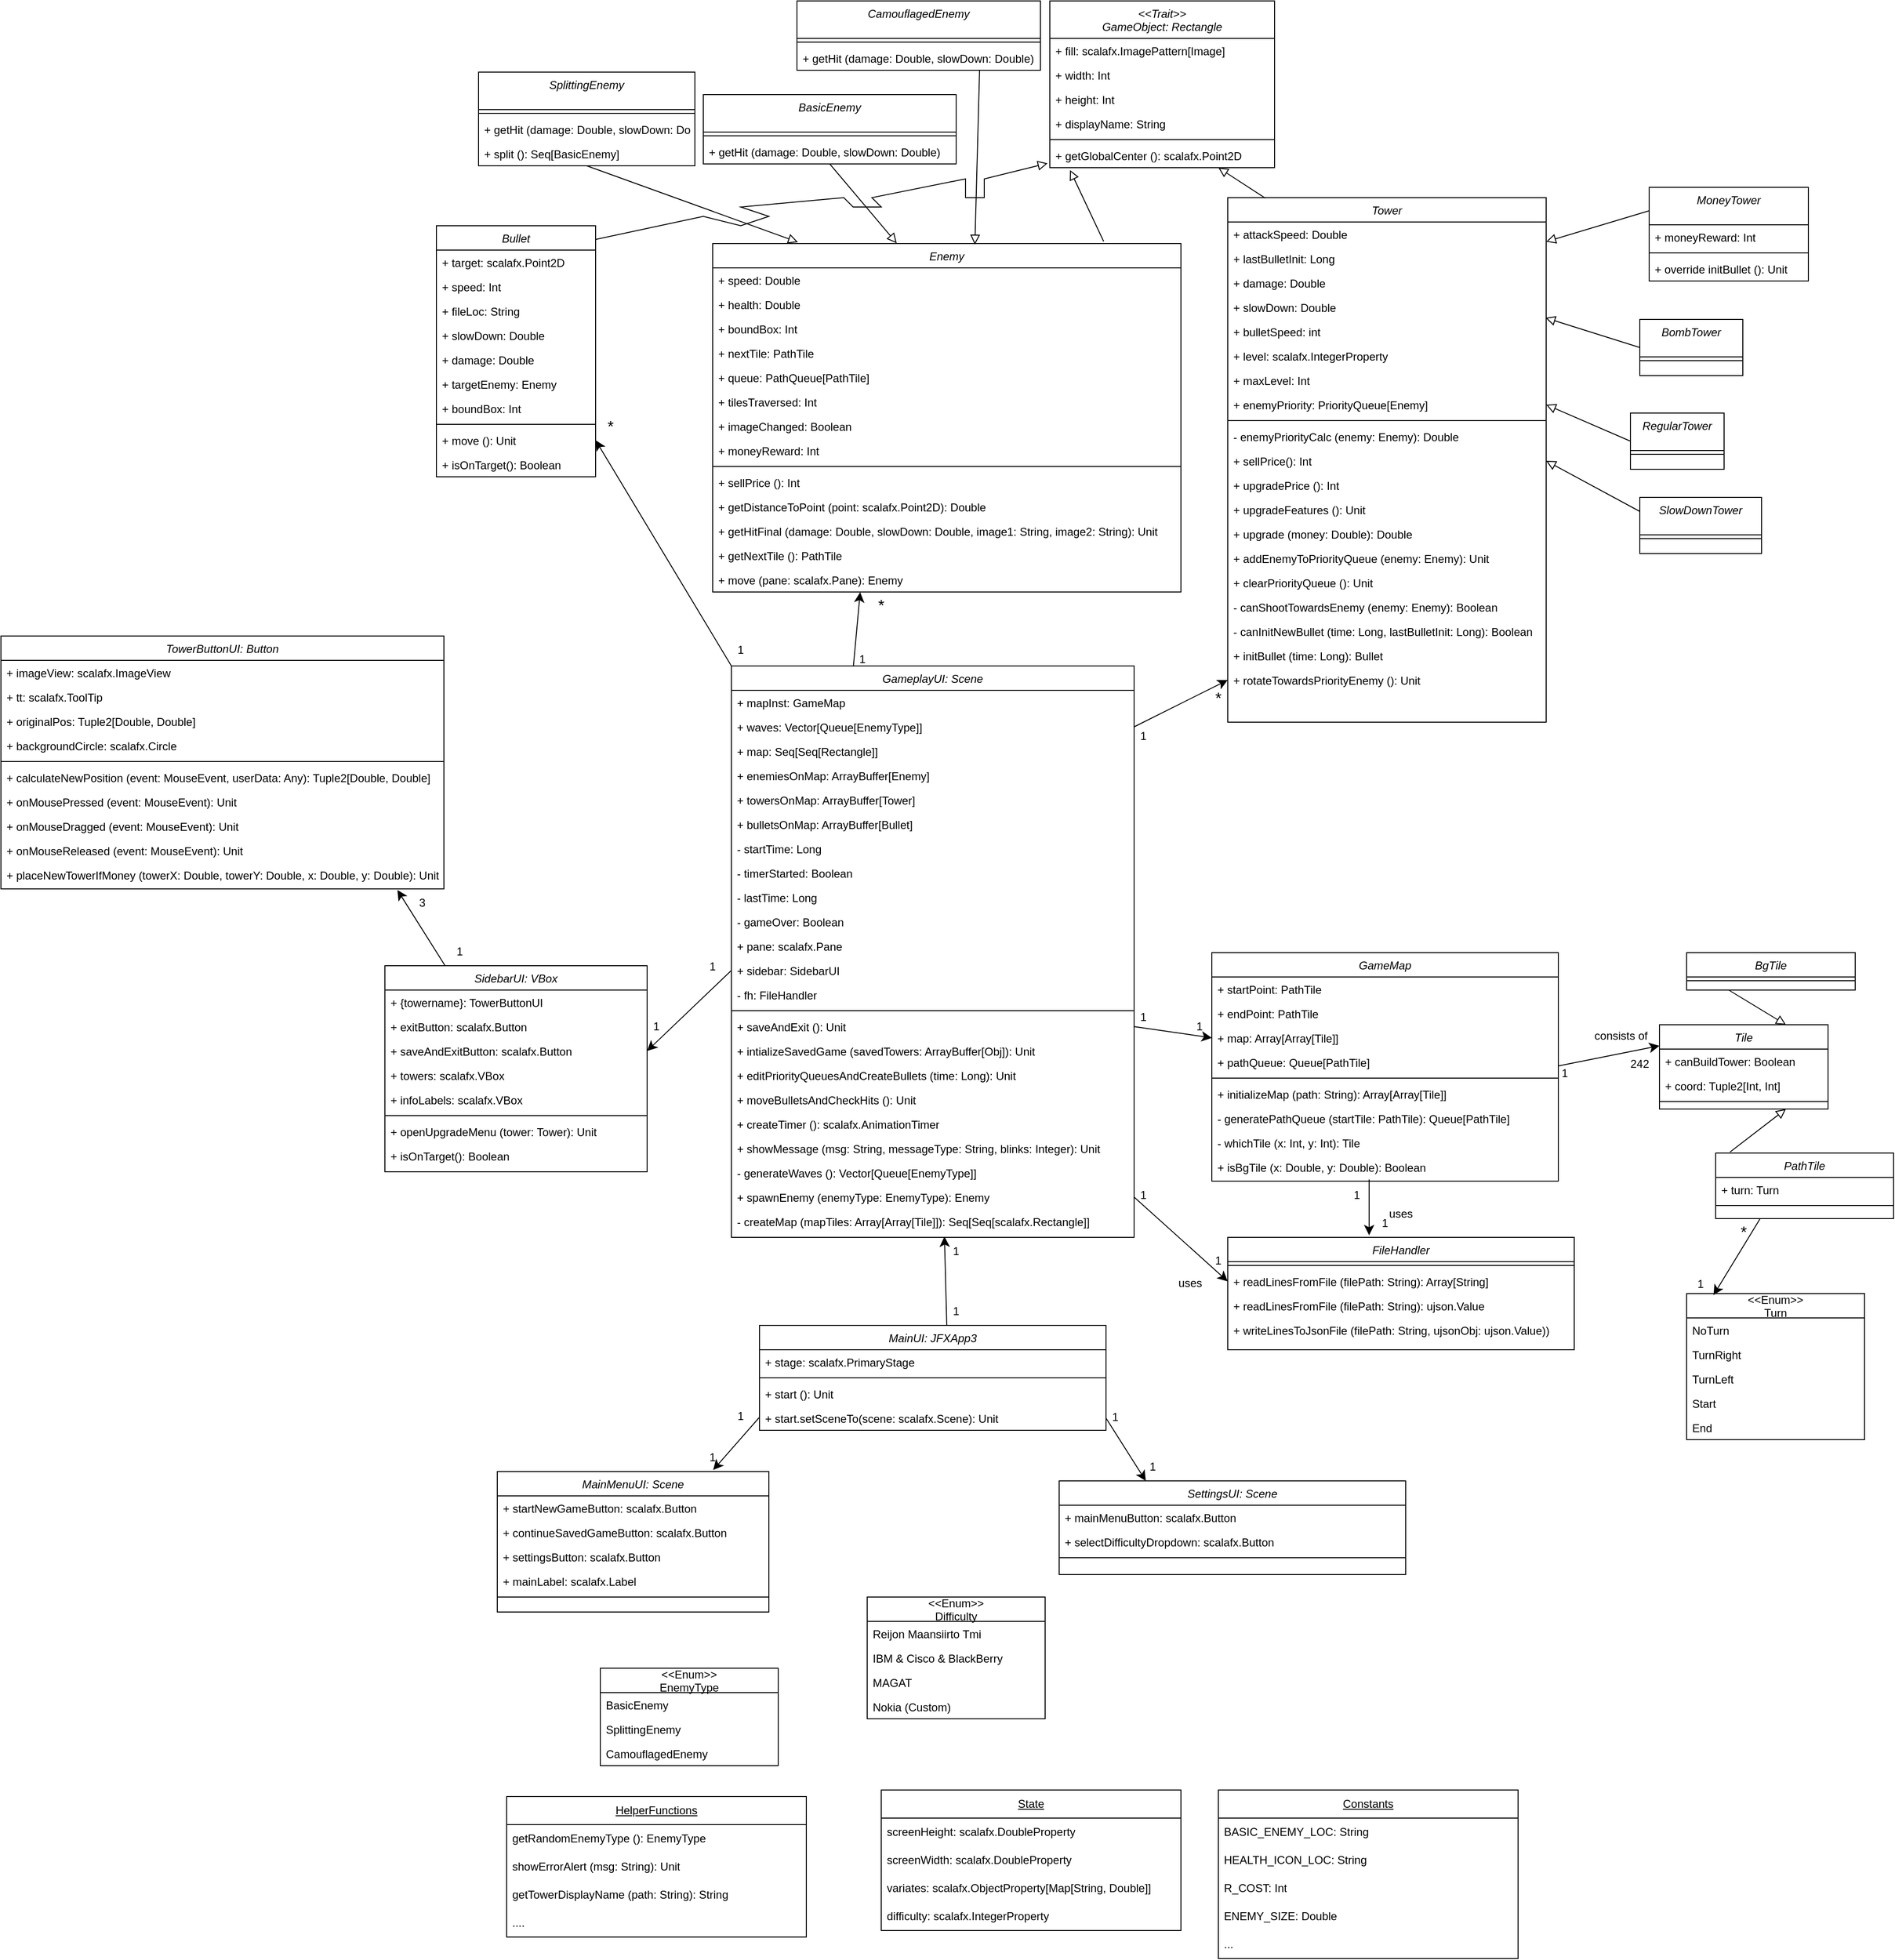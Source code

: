 <mxfile version="21.2.1" type="github">
  <diagram id="C5RBs43oDa-KdzZeNtuy" name="Page-1">
    <mxGraphModel dx="907" dy="1707" grid="1" gridSize="10" guides="1" tooltips="1" connect="1" arrows="1" fold="1" page="1" pageScale="1" pageWidth="827" pageHeight="1169" math="0" shadow="0">
      <root>
        <mxCell id="WIyWlLk6GJQsqaUBKTNV-0" />
        <mxCell id="WIyWlLk6GJQsqaUBKTNV-1" parent="WIyWlLk6GJQsqaUBKTNV-0" />
        <mxCell id="ZoHBZa0ynNgB3gpXhpH1-0" value="MainUI: JFXApp3" style="swimlane;fontStyle=2;align=center;verticalAlign=top;childLayout=stackLayout;horizontal=1;startSize=26;horizontalStack=0;resizeParent=1;resizeLast=0;collapsible=1;marginBottom=0;rounded=0;shadow=0;strokeWidth=1;" parent="WIyWlLk6GJQsqaUBKTNV-1" vertex="1">
          <mxGeometry x="1400" y="384" width="370" height="112" as="geometry">
            <mxRectangle x="230" y="140" width="160" height="26" as="alternateBounds" />
          </mxGeometry>
        </mxCell>
        <mxCell id="ZoHBZa0ynNgB3gpXhpH1-12" value="+ stage: scalafx.PrimaryStage" style="text;align=left;verticalAlign=top;spacingLeft=4;spacingRight=4;overflow=hidden;rotatable=0;points=[[0,0.5],[1,0.5]];portConstraint=eastwest;" parent="ZoHBZa0ynNgB3gpXhpH1-0" vertex="1">
          <mxGeometry y="26" width="370" height="26" as="geometry" />
        </mxCell>
        <mxCell id="ZoHBZa0ynNgB3gpXhpH1-82" value="" style="endArrow=classic;html=1;rounded=0;entryX=0.795;entryY=-0.011;entryDx=0;entryDy=0;entryPerimeter=0;endSize=8;" parent="ZoHBZa0ynNgB3gpXhpH1-0" target="ZoHBZa0ynNgB3gpXhpH1-40" edge="1">
          <mxGeometry width="50" height="50" relative="1" as="geometry">
            <mxPoint y="98" as="sourcePoint" />
            <mxPoint x="50" y="48" as="targetPoint" />
          </mxGeometry>
        </mxCell>
        <mxCell id="ZoHBZa0ynNgB3gpXhpH1-84" value="" style="endArrow=classic;html=1;rounded=0;entryX=0.529;entryY=1.121;entryDx=0;entryDy=0;endSize=8;exitX=1;exitY=0.5;exitDx=0;exitDy=0;entryPerimeter=0;" parent="ZoHBZa0ynNgB3gpXhpH1-0" target="ZoHBZa0ynNgB3gpXhpH1-74" edge="1">
          <mxGeometry width="50" height="50" relative="1" as="geometry">
            <mxPoint x="200" as="sourcePoint" />
            <mxPoint x="243" y="67" as="targetPoint" />
          </mxGeometry>
        </mxCell>
        <mxCell id="ZoHBZa0ynNgB3gpXhpH1-5" value="" style="line;html=1;strokeWidth=1;align=left;verticalAlign=middle;spacingTop=-1;spacingLeft=3;spacingRight=3;rotatable=0;labelPosition=right;points=[];portConstraint=eastwest;" parent="ZoHBZa0ynNgB3gpXhpH1-0" vertex="1">
          <mxGeometry y="52" width="370" height="8" as="geometry" />
        </mxCell>
        <mxCell id="ZoHBZa0ynNgB3gpXhpH1-16" value="+ start (): Unit" style="text;align=left;verticalAlign=top;spacingLeft=4;spacingRight=4;overflow=hidden;rotatable=0;points=[[0,0.5],[1,0.5]];portConstraint=eastwest;" parent="ZoHBZa0ynNgB3gpXhpH1-0" vertex="1">
          <mxGeometry y="60" width="370" height="26" as="geometry" />
        </mxCell>
        <mxCell id="ZoHBZa0ynNgB3gpXhpH1-17" value="+ start.setSceneTo(scene: scalafx.Scene): Unit" style="text;align=left;verticalAlign=top;spacingLeft=4;spacingRight=4;overflow=hidden;rotatable=0;points=[[0,0.5],[1,0.5]];portConstraint=eastwest;" parent="ZoHBZa0ynNgB3gpXhpH1-0" vertex="1">
          <mxGeometry y="86" width="370" height="26" as="geometry" />
        </mxCell>
        <mxCell id="ZoHBZa0ynNgB3gpXhpH1-19" value="&lt;u&gt;State&lt;/u&gt;" style="swimlane;fontStyle=0;childLayout=stackLayout;horizontal=1;startSize=30;horizontalStack=0;resizeParent=1;resizeParentMax=0;resizeLast=0;collapsible=1;marginBottom=0;whiteSpace=wrap;html=1;" parent="WIyWlLk6GJQsqaUBKTNV-1" vertex="1">
          <mxGeometry x="1530" y="880" width="320" height="150" as="geometry" />
        </mxCell>
        <mxCell id="ZoHBZa0ynNgB3gpXhpH1-20" value="screenHeight: scalafx.DoubleProperty" style="text;strokeColor=none;fillColor=none;align=left;verticalAlign=middle;spacingLeft=4;spacingRight=4;overflow=hidden;points=[[0,0.5],[1,0.5]];portConstraint=eastwest;rotatable=0;whiteSpace=wrap;html=1;" parent="ZoHBZa0ynNgB3gpXhpH1-19" vertex="1">
          <mxGeometry y="30" width="320" height="30" as="geometry" />
        </mxCell>
        <mxCell id="ZoHBZa0ynNgB3gpXhpH1-21" value="screenWidth: scalafx.DoubleProperty" style="text;strokeColor=none;fillColor=none;align=left;verticalAlign=middle;spacingLeft=4;spacingRight=4;overflow=hidden;points=[[0,0.5],[1,0.5]];portConstraint=eastwest;rotatable=0;whiteSpace=wrap;html=1;" parent="ZoHBZa0ynNgB3gpXhpH1-19" vertex="1">
          <mxGeometry y="60" width="320" height="30" as="geometry" />
        </mxCell>
        <mxCell id="ZoHBZa0ynNgB3gpXhpH1-22" value="variates: scalafx.ObjectProperty[Map[String, Double]]" style="text;strokeColor=none;fillColor=none;align=left;verticalAlign=middle;spacingLeft=4;spacingRight=4;overflow=hidden;points=[[0,0.5],[1,0.5]];portConstraint=eastwest;rotatable=0;whiteSpace=wrap;html=1;" parent="ZoHBZa0ynNgB3gpXhpH1-19" vertex="1">
          <mxGeometry y="90" width="320" height="30" as="geometry" />
        </mxCell>
        <mxCell id="ZoHBZa0ynNgB3gpXhpH1-23" value="difficulty: scalafx.IntegerProperty" style="text;strokeColor=none;fillColor=none;align=left;verticalAlign=middle;spacingLeft=4;spacingRight=4;overflow=hidden;points=[[0,0.5],[1,0.5]];portConstraint=eastwest;rotatable=0;whiteSpace=wrap;html=1;" parent="ZoHBZa0ynNgB3gpXhpH1-19" vertex="1">
          <mxGeometry y="120" width="320" height="30" as="geometry" />
        </mxCell>
        <mxCell id="ZoHBZa0ynNgB3gpXhpH1-32" value="GameplayUI: Scene" style="swimlane;fontStyle=2;align=center;verticalAlign=top;childLayout=stackLayout;horizontal=1;startSize=26;horizontalStack=0;resizeParent=1;resizeLast=0;collapsible=1;marginBottom=0;rounded=0;shadow=0;strokeWidth=1;" parent="WIyWlLk6GJQsqaUBKTNV-1" vertex="1">
          <mxGeometry x="1370" y="-320" width="430" height="610" as="geometry">
            <mxRectangle x="230" y="140" width="160" height="26" as="alternateBounds" />
          </mxGeometry>
        </mxCell>
        <mxCell id="ZoHBZa0ynNgB3gpXhpH1-33" value="+ mapInst: GameMap" style="text;align=left;verticalAlign=top;spacingLeft=4;spacingRight=4;overflow=hidden;rotatable=0;points=[[0,0.5],[1,0.5]];portConstraint=eastwest;" parent="ZoHBZa0ynNgB3gpXhpH1-32" vertex="1">
          <mxGeometry y="26" width="430" height="26" as="geometry" />
        </mxCell>
        <mxCell id="ZoHBZa0ynNgB3gpXhpH1-37" value="+ waves: Vector[Queue[EnemyType]]" style="text;align=left;verticalAlign=top;spacingLeft=4;spacingRight=4;overflow=hidden;rotatable=0;points=[[0,0.5],[1,0.5]];portConstraint=eastwest;" parent="ZoHBZa0ynNgB3gpXhpH1-32" vertex="1">
          <mxGeometry y="52" width="430" height="26" as="geometry" />
        </mxCell>
        <mxCell id="ZoHBZa0ynNgB3gpXhpH1-38" value="+ map: Seq[Seq[Rectangle]]" style="text;align=left;verticalAlign=top;spacingLeft=4;spacingRight=4;overflow=hidden;rotatable=0;points=[[0,0.5],[1,0.5]];portConstraint=eastwest;" parent="ZoHBZa0ynNgB3gpXhpH1-32" vertex="1">
          <mxGeometry y="78" width="430" height="26" as="geometry" />
        </mxCell>
        <mxCell id="ZoHBZa0ynNgB3gpXhpH1-39" value="+ enemiesOnMap: ArrayBuffer[Enemy]" style="text;align=left;verticalAlign=top;spacingLeft=4;spacingRight=4;overflow=hidden;rotatable=0;points=[[0,0.5],[1,0.5]];portConstraint=eastwest;" parent="ZoHBZa0ynNgB3gpXhpH1-32" vertex="1">
          <mxGeometry y="104" width="430" height="26" as="geometry" />
        </mxCell>
        <mxCell id="ZoHBZa0ynNgB3gpXhpH1-57" value="+ towersOnMap: ArrayBuffer[Tower]" style="text;align=left;verticalAlign=top;spacingLeft=4;spacingRight=4;overflow=hidden;rotatable=0;points=[[0,0.5],[1,0.5]];portConstraint=eastwest;" parent="ZoHBZa0ynNgB3gpXhpH1-32" vertex="1">
          <mxGeometry y="130" width="430" height="26" as="geometry" />
        </mxCell>
        <mxCell id="ZoHBZa0ynNgB3gpXhpH1-60" value="+ bulletsOnMap: ArrayBuffer[Bullet]" style="text;align=left;verticalAlign=top;spacingLeft=4;spacingRight=4;overflow=hidden;rotatable=0;points=[[0,0.5],[1,0.5]];portConstraint=eastwest;" parent="ZoHBZa0ynNgB3gpXhpH1-32" vertex="1">
          <mxGeometry y="156" width="430" height="26" as="geometry" />
        </mxCell>
        <mxCell id="ZoHBZa0ynNgB3gpXhpH1-61" value="- startTime: Long" style="text;align=left;verticalAlign=top;spacingLeft=4;spacingRight=4;overflow=hidden;rotatable=0;points=[[0,0.5],[1,0.5]];portConstraint=eastwest;" parent="ZoHBZa0ynNgB3gpXhpH1-32" vertex="1">
          <mxGeometry y="182" width="430" height="26" as="geometry" />
        </mxCell>
        <mxCell id="ZoHBZa0ynNgB3gpXhpH1-62" value="- timerStarted: Boolean" style="text;align=left;verticalAlign=top;spacingLeft=4;spacingRight=4;overflow=hidden;rotatable=0;points=[[0,0.5],[1,0.5]];portConstraint=eastwest;" parent="ZoHBZa0ynNgB3gpXhpH1-32" vertex="1">
          <mxGeometry y="208" width="430" height="26" as="geometry" />
        </mxCell>
        <mxCell id="ZoHBZa0ynNgB3gpXhpH1-63" value="- lastTime: Long" style="text;align=left;verticalAlign=top;spacingLeft=4;spacingRight=4;overflow=hidden;rotatable=0;points=[[0,0.5],[1,0.5]];portConstraint=eastwest;" parent="ZoHBZa0ynNgB3gpXhpH1-32" vertex="1">
          <mxGeometry y="234" width="430" height="26" as="geometry" />
        </mxCell>
        <mxCell id="ZoHBZa0ynNgB3gpXhpH1-64" value="- gameOver: Boolean" style="text;align=left;verticalAlign=top;spacingLeft=4;spacingRight=4;overflow=hidden;rotatable=0;points=[[0,0.5],[1,0.5]];portConstraint=eastwest;" parent="ZoHBZa0ynNgB3gpXhpH1-32" vertex="1">
          <mxGeometry y="260" width="430" height="26" as="geometry" />
        </mxCell>
        <mxCell id="ZoHBZa0ynNgB3gpXhpH1-65" value="+ pane: scalafx.Pane" style="text;align=left;verticalAlign=top;spacingLeft=4;spacingRight=4;overflow=hidden;rotatable=0;points=[[0,0.5],[1,0.5]];portConstraint=eastwest;" parent="ZoHBZa0ynNgB3gpXhpH1-32" vertex="1">
          <mxGeometry y="286" width="430" height="26" as="geometry" />
        </mxCell>
        <mxCell id="ZoHBZa0ynNgB3gpXhpH1-66" value="+ sidebar: SidebarUI" style="text;align=left;verticalAlign=top;spacingLeft=4;spacingRight=4;overflow=hidden;rotatable=0;points=[[0,0.5],[1,0.5]];portConstraint=eastwest;" parent="ZoHBZa0ynNgB3gpXhpH1-32" vertex="1">
          <mxGeometry y="312" width="430" height="26" as="geometry" />
        </mxCell>
        <mxCell id="ZoHBZa0ynNgB3gpXhpH1-94" value="- fh: FileHandler" style="text;align=left;verticalAlign=top;spacingLeft=4;spacingRight=4;overflow=hidden;rotatable=0;points=[[0,0.5],[1,0.5]];portConstraint=eastwest;" parent="ZoHBZa0ynNgB3gpXhpH1-32" vertex="1">
          <mxGeometry y="338" width="430" height="26" as="geometry" />
        </mxCell>
        <mxCell id="ZoHBZa0ynNgB3gpXhpH1-34" value="" style="line;html=1;strokeWidth=1;align=left;verticalAlign=middle;spacingTop=-1;spacingLeft=3;spacingRight=3;rotatable=0;labelPosition=right;points=[];portConstraint=eastwest;" parent="ZoHBZa0ynNgB3gpXhpH1-32" vertex="1">
          <mxGeometry y="364" width="430" height="8" as="geometry" />
        </mxCell>
        <mxCell id="ZoHBZa0ynNgB3gpXhpH1-35" value="+ saveAndExit (): Unit" style="text;align=left;verticalAlign=top;spacingLeft=4;spacingRight=4;overflow=hidden;rotatable=0;points=[[0,0.5],[1,0.5]];portConstraint=eastwest;" parent="ZoHBZa0ynNgB3gpXhpH1-32" vertex="1">
          <mxGeometry y="372" width="430" height="26" as="geometry" />
        </mxCell>
        <mxCell id="ZoHBZa0ynNgB3gpXhpH1-36" value="+ intializeSavedGame (savedTowers: ArrayBuffer[Obj]): Unit" style="text;align=left;verticalAlign=top;spacingLeft=4;spacingRight=4;overflow=hidden;rotatable=0;points=[[0,0.5],[1,0.5]];portConstraint=eastwest;" parent="ZoHBZa0ynNgB3gpXhpH1-32" vertex="1">
          <mxGeometry y="398" width="430" height="26" as="geometry" />
        </mxCell>
        <mxCell id="ZoHBZa0ynNgB3gpXhpH1-68" value="+ editPriorityQueuesAndCreateBullets (time: Long): Unit" style="text;align=left;verticalAlign=top;spacingLeft=4;spacingRight=4;overflow=hidden;rotatable=0;points=[[0,0.5],[1,0.5]];portConstraint=eastwest;" parent="ZoHBZa0ynNgB3gpXhpH1-32" vertex="1">
          <mxGeometry y="424" width="430" height="26" as="geometry" />
        </mxCell>
        <mxCell id="ZoHBZa0ynNgB3gpXhpH1-69" value="+ moveBulletsAndCheckHits (): Unit" style="text;align=left;verticalAlign=top;spacingLeft=4;spacingRight=4;overflow=hidden;rotatable=0;points=[[0,0.5],[1,0.5]];portConstraint=eastwest;" parent="ZoHBZa0ynNgB3gpXhpH1-32" vertex="1">
          <mxGeometry y="450" width="430" height="26" as="geometry" />
        </mxCell>
        <mxCell id="ZoHBZa0ynNgB3gpXhpH1-70" value="+ createTimer (): scalafx.AnimationTimer" style="text;align=left;verticalAlign=top;spacingLeft=4;spacingRight=4;overflow=hidden;rotatable=0;points=[[0,0.5],[1,0.5]];portConstraint=eastwest;" parent="ZoHBZa0ynNgB3gpXhpH1-32" vertex="1">
          <mxGeometry y="476" width="430" height="26" as="geometry" />
        </mxCell>
        <mxCell id="ZoHBZa0ynNgB3gpXhpH1-71" value="+ showMessage (msg: String, messageType: String, blinks: Integer): Unit" style="text;align=left;verticalAlign=top;spacingLeft=4;spacingRight=4;overflow=hidden;rotatable=0;points=[[0,0.5],[1,0.5]];portConstraint=eastwest;" parent="ZoHBZa0ynNgB3gpXhpH1-32" vertex="1">
          <mxGeometry y="502" width="430" height="26" as="geometry" />
        </mxCell>
        <mxCell id="ZoHBZa0ynNgB3gpXhpH1-72" value="- generateWaves (): Vector[Queue[EnemyType]]" style="text;align=left;verticalAlign=top;spacingLeft=4;spacingRight=4;overflow=hidden;rotatable=0;points=[[0,0.5],[1,0.5]];portConstraint=eastwest;" parent="ZoHBZa0ynNgB3gpXhpH1-32" vertex="1">
          <mxGeometry y="528" width="430" height="26" as="geometry" />
        </mxCell>
        <mxCell id="ZoHBZa0ynNgB3gpXhpH1-73" value="+ spawnEnemy (enemyType: EnemyType): Enemy" style="text;align=left;verticalAlign=top;spacingLeft=4;spacingRight=4;overflow=hidden;rotatable=0;points=[[0,0.5],[1,0.5]];portConstraint=eastwest;" parent="ZoHBZa0ynNgB3gpXhpH1-32" vertex="1">
          <mxGeometry y="554" width="430" height="26" as="geometry" />
        </mxCell>
        <mxCell id="ZoHBZa0ynNgB3gpXhpH1-74" value="- createMap (mapTiles: Array[Array[Tile]]): Seq[Seq[scalafx.Rectangle]]" style="text;align=left;verticalAlign=top;spacingLeft=4;spacingRight=4;overflow=hidden;rotatable=0;points=[[0,0.5],[1,0.5]];portConstraint=eastwest;" parent="ZoHBZa0ynNgB3gpXhpH1-32" vertex="1">
          <mxGeometry y="580" width="430" height="26" as="geometry" />
        </mxCell>
        <mxCell id="ZoHBZa0ynNgB3gpXhpH1-40" value="MainMenuUI: Scene" style="swimlane;fontStyle=2;align=center;verticalAlign=top;childLayout=stackLayout;horizontal=1;startSize=26;horizontalStack=0;resizeParent=1;resizeLast=0;collapsible=1;marginBottom=0;rounded=0;shadow=0;strokeWidth=1;" parent="WIyWlLk6GJQsqaUBKTNV-1" vertex="1">
          <mxGeometry x="1120" y="540" width="290" height="150" as="geometry">
            <mxRectangle x="230" y="140" width="160" height="26" as="alternateBounds" />
          </mxGeometry>
        </mxCell>
        <mxCell id="ZoHBZa0ynNgB3gpXhpH1-41" value="+ startNewGameButton: scalafx.Button" style="text;align=left;verticalAlign=top;spacingLeft=4;spacingRight=4;overflow=hidden;rotatable=0;points=[[0,0.5],[1,0.5]];portConstraint=eastwest;" parent="ZoHBZa0ynNgB3gpXhpH1-40" vertex="1">
          <mxGeometry y="26" width="290" height="26" as="geometry" />
        </mxCell>
        <mxCell id="ZoHBZa0ynNgB3gpXhpH1-42" value="+ continueSavedGameButton: scalafx.Button" style="text;align=left;verticalAlign=top;spacingLeft=4;spacingRight=4;overflow=hidden;rotatable=0;points=[[0,0.5],[1,0.5]];portConstraint=eastwest;" parent="ZoHBZa0ynNgB3gpXhpH1-40" vertex="1">
          <mxGeometry y="52" width="290" height="26" as="geometry" />
        </mxCell>
        <mxCell id="ZoHBZa0ynNgB3gpXhpH1-43" value="+ settingsButton: scalafx.Button" style="text;align=left;verticalAlign=top;spacingLeft=4;spacingRight=4;overflow=hidden;rotatable=0;points=[[0,0.5],[1,0.5]];portConstraint=eastwest;" parent="ZoHBZa0ynNgB3gpXhpH1-40" vertex="1">
          <mxGeometry y="78" width="290" height="26" as="geometry" />
        </mxCell>
        <mxCell id="ZoHBZa0ynNgB3gpXhpH1-44" value="+ mainLabel: scalafx.Label" style="text;align=left;verticalAlign=top;spacingLeft=4;spacingRight=4;overflow=hidden;rotatable=0;points=[[0,0.5],[1,0.5]];portConstraint=eastwest;" parent="ZoHBZa0ynNgB3gpXhpH1-40" vertex="1">
          <mxGeometry y="104" width="290" height="26" as="geometry" />
        </mxCell>
        <mxCell id="ZoHBZa0ynNgB3gpXhpH1-45" value="" style="line;html=1;strokeWidth=1;align=left;verticalAlign=middle;spacingTop=-1;spacingLeft=3;spacingRight=3;rotatable=0;labelPosition=right;points=[];portConstraint=eastwest;" parent="ZoHBZa0ynNgB3gpXhpH1-40" vertex="1">
          <mxGeometry y="130" width="290" height="8" as="geometry" />
        </mxCell>
        <mxCell id="ZoHBZa0ynNgB3gpXhpH1-48" value="SettingsUI: Scene" style="swimlane;fontStyle=2;align=center;verticalAlign=top;childLayout=stackLayout;horizontal=1;startSize=26;horizontalStack=0;resizeParent=1;resizeLast=0;collapsible=1;marginBottom=0;rounded=0;shadow=0;strokeWidth=1;" parent="WIyWlLk6GJQsqaUBKTNV-1" vertex="1">
          <mxGeometry x="1720" y="550" width="370" height="100" as="geometry">
            <mxRectangle x="230" y="140" width="160" height="26" as="alternateBounds" />
          </mxGeometry>
        </mxCell>
        <mxCell id="ZoHBZa0ynNgB3gpXhpH1-49" value="+ mainMenuButton: scalafx.Button" style="text;align=left;verticalAlign=top;spacingLeft=4;spacingRight=4;overflow=hidden;rotatable=0;points=[[0,0.5],[1,0.5]];portConstraint=eastwest;" parent="ZoHBZa0ynNgB3gpXhpH1-48" vertex="1">
          <mxGeometry y="26" width="370" height="26" as="geometry" />
        </mxCell>
        <mxCell id="ZoHBZa0ynNgB3gpXhpH1-56" value="+ selectDifficultyDropdown: scalafx.Button" style="text;align=left;verticalAlign=top;spacingLeft=4;spacingRight=4;overflow=hidden;rotatable=0;points=[[0,0.5],[1,0.5]];portConstraint=eastwest;" parent="ZoHBZa0ynNgB3gpXhpH1-48" vertex="1">
          <mxGeometry y="52" width="370" height="26" as="geometry" />
        </mxCell>
        <mxCell id="ZoHBZa0ynNgB3gpXhpH1-53" value="" style="line;html=1;strokeWidth=1;align=left;verticalAlign=middle;spacingTop=-1;spacingLeft=3;spacingRight=3;rotatable=0;labelPosition=right;points=[];portConstraint=eastwest;" parent="ZoHBZa0ynNgB3gpXhpH1-48" vertex="1">
          <mxGeometry y="78" width="370" height="8" as="geometry" />
        </mxCell>
        <mxCell id="ZoHBZa0ynNgB3gpXhpH1-83" value="" style="endArrow=classic;html=1;rounded=0;entryX=0.25;entryY=0;entryDx=0;entryDy=0;endSize=8;exitX=1;exitY=0.5;exitDx=0;exitDy=0;" parent="WIyWlLk6GJQsqaUBKTNV-1" source="ZoHBZa0ynNgB3gpXhpH1-17" target="ZoHBZa0ynNgB3gpXhpH1-48" edge="1">
          <mxGeometry width="50" height="50" relative="1" as="geometry">
            <mxPoint x="1770" y="496" as="sourcePoint" />
            <mxPoint x="1720" y="554" as="targetPoint" />
          </mxGeometry>
        </mxCell>
        <mxCell id="ZoHBZa0ynNgB3gpXhpH1-85" value="FileHandler" style="swimlane;fontStyle=2;align=center;verticalAlign=top;childLayout=stackLayout;horizontal=1;startSize=26;horizontalStack=0;resizeParent=1;resizeLast=0;collapsible=1;marginBottom=0;rounded=0;shadow=0;strokeWidth=1;" parent="WIyWlLk6GJQsqaUBKTNV-1" vertex="1">
          <mxGeometry x="1900" y="290" width="370" height="120" as="geometry">
            <mxRectangle x="230" y="140" width="160" height="26" as="alternateBounds" />
          </mxGeometry>
        </mxCell>
        <mxCell id="ZoHBZa0ynNgB3gpXhpH1-90" value="" style="line;html=1;strokeWidth=1;align=left;verticalAlign=middle;spacingTop=-1;spacingLeft=3;spacingRight=3;rotatable=0;labelPosition=right;points=[];portConstraint=eastwest;" parent="ZoHBZa0ynNgB3gpXhpH1-85" vertex="1">
          <mxGeometry y="26" width="370" height="8" as="geometry" />
        </mxCell>
        <mxCell id="ZoHBZa0ynNgB3gpXhpH1-91" value="+ readLinesFromFile (filePath: String): Array[String]" style="text;align=left;verticalAlign=top;spacingLeft=4;spacingRight=4;overflow=hidden;rotatable=0;points=[[0,0.5],[1,0.5]];portConstraint=eastwest;" parent="ZoHBZa0ynNgB3gpXhpH1-85" vertex="1">
          <mxGeometry y="34" width="370" height="26" as="geometry" />
        </mxCell>
        <mxCell id="ZoHBZa0ynNgB3gpXhpH1-92" value="+ readLinesFromFile (filePath: String): ujson.Value" style="text;align=left;verticalAlign=top;spacingLeft=4;spacingRight=4;overflow=hidden;rotatable=0;points=[[0,0.5],[1,0.5]];portConstraint=eastwest;" parent="ZoHBZa0ynNgB3gpXhpH1-85" vertex="1">
          <mxGeometry y="60" width="370" height="26" as="geometry" />
        </mxCell>
        <mxCell id="ZoHBZa0ynNgB3gpXhpH1-93" value="+ writeLinesToJsonFile (filePath: String, ujsonObj: ujson.Value))" style="text;align=left;verticalAlign=top;spacingLeft=4;spacingRight=4;overflow=hidden;rotatable=0;points=[[0,0.5],[1,0.5]];portConstraint=eastwest;" parent="ZoHBZa0ynNgB3gpXhpH1-85" vertex="1">
          <mxGeometry y="86" width="370" height="26" as="geometry" />
        </mxCell>
        <mxCell id="ZoHBZa0ynNgB3gpXhpH1-95" value="" style="endArrow=classic;html=1;rounded=0;entryX=0;entryY=0.5;entryDx=0;entryDy=0;endSize=8;exitX=1;exitY=0.5;exitDx=0;exitDy=0;" parent="WIyWlLk6GJQsqaUBKTNV-1" source="ZoHBZa0ynNgB3gpXhpH1-73" target="ZoHBZa0ynNgB3gpXhpH1-91" edge="1">
          <mxGeometry width="50" height="50" relative="1" as="geometry">
            <mxPoint x="1810" y="272.5" as="sourcePoint" />
            <mxPoint x="1853" y="339.5" as="targetPoint" />
          </mxGeometry>
        </mxCell>
        <mxCell id="ZoHBZa0ynNgB3gpXhpH1-96" value="GameMap" style="swimlane;fontStyle=2;align=center;verticalAlign=top;childLayout=stackLayout;horizontal=1;startSize=26;horizontalStack=0;resizeParent=1;resizeLast=0;collapsible=1;marginBottom=0;rounded=0;shadow=0;strokeWidth=1;" parent="WIyWlLk6GJQsqaUBKTNV-1" vertex="1">
          <mxGeometry x="1883" y="-14" width="370" height="244" as="geometry">
            <mxRectangle x="230" y="140" width="160" height="26" as="alternateBounds" />
          </mxGeometry>
        </mxCell>
        <mxCell id="ZoHBZa0ynNgB3gpXhpH1-97" value="+ startPoint: PathTile" style="text;align=left;verticalAlign=top;spacingLeft=4;spacingRight=4;overflow=hidden;rotatable=0;points=[[0,0.5],[1,0.5]];portConstraint=eastwest;" parent="ZoHBZa0ynNgB3gpXhpH1-96" vertex="1">
          <mxGeometry y="26" width="370" height="26" as="geometry" />
        </mxCell>
        <mxCell id="ZoHBZa0ynNgB3gpXhpH1-98" value="+ endPoint: PathTile" style="text;align=left;verticalAlign=top;spacingLeft=4;spacingRight=4;overflow=hidden;rotatable=0;points=[[0,0.5],[1,0.5]];portConstraint=eastwest;" parent="ZoHBZa0ynNgB3gpXhpH1-96" vertex="1">
          <mxGeometry y="52" width="370" height="26" as="geometry" />
        </mxCell>
        <mxCell id="ZoHBZa0ynNgB3gpXhpH1-100" value="+ map: Array[Array[Tile]]" style="text;align=left;verticalAlign=top;spacingLeft=4;spacingRight=4;overflow=hidden;rotatable=0;points=[[0,0.5],[1,0.5]];portConstraint=eastwest;" parent="ZoHBZa0ynNgB3gpXhpH1-96" vertex="1">
          <mxGeometry y="78" width="370" height="26" as="geometry" />
        </mxCell>
        <mxCell id="ZoHBZa0ynNgB3gpXhpH1-126" value="" style="endArrow=classic;html=1;rounded=0;entryX=0;entryY=0.25;entryDx=0;entryDy=0;endSize=8;exitX=0.454;exitY=1.01;exitDx=0;exitDy=0;exitPerimeter=0;endFill=1;" parent="ZoHBZa0ynNgB3gpXhpH1-96" target="ZoHBZa0ynNgB3gpXhpH1-108" edge="1">
          <mxGeometry width="50" height="50" relative="1" as="geometry">
            <mxPoint x="370" y="121" as="sourcePoint" />
            <mxPoint x="310" y="104" as="targetPoint" />
          </mxGeometry>
        </mxCell>
        <mxCell id="ZoHBZa0ynNgB3gpXhpH1-101" value="+ pathQueue: Queue[PathTile]" style="text;align=left;verticalAlign=top;spacingLeft=4;spacingRight=4;overflow=hidden;rotatable=0;points=[[0,0.5],[1,0.5]];portConstraint=eastwest;" parent="ZoHBZa0ynNgB3gpXhpH1-96" vertex="1">
          <mxGeometry y="104" width="370" height="26" as="geometry" />
        </mxCell>
        <mxCell id="ZoHBZa0ynNgB3gpXhpH1-99" value="" style="line;html=1;strokeWidth=1;align=left;verticalAlign=middle;spacingTop=-1;spacingLeft=3;spacingRight=3;rotatable=0;labelPosition=right;points=[];portConstraint=eastwest;" parent="ZoHBZa0ynNgB3gpXhpH1-96" vertex="1">
          <mxGeometry y="130" width="370" height="8" as="geometry" />
        </mxCell>
        <mxCell id="ZoHBZa0ynNgB3gpXhpH1-102" value="+ initializeMap (path: String): Array[Array[Tile]]" style="text;align=left;verticalAlign=top;spacingLeft=4;spacingRight=4;overflow=hidden;rotatable=0;points=[[0,0.5],[1,0.5]];portConstraint=eastwest;" parent="ZoHBZa0ynNgB3gpXhpH1-96" vertex="1">
          <mxGeometry y="138" width="370" height="26" as="geometry" />
        </mxCell>
        <mxCell id="ZoHBZa0ynNgB3gpXhpH1-103" value="- generatePathQueue (startTile: PathTile): Queue[PathTile]" style="text;align=left;verticalAlign=top;spacingLeft=4;spacingRight=4;overflow=hidden;rotatable=0;points=[[0,0.5],[1,0.5]];portConstraint=eastwest;" parent="ZoHBZa0ynNgB3gpXhpH1-96" vertex="1">
          <mxGeometry y="164" width="370" height="26" as="geometry" />
        </mxCell>
        <mxCell id="ZoHBZa0ynNgB3gpXhpH1-104" value="- whichTile (x: Int, y: Int): Tile" style="text;align=left;verticalAlign=top;spacingLeft=4;spacingRight=4;overflow=hidden;rotatable=0;points=[[0,0.5],[1,0.5]];portConstraint=eastwest;" parent="ZoHBZa0ynNgB3gpXhpH1-96" vertex="1">
          <mxGeometry y="190" width="370" height="26" as="geometry" />
        </mxCell>
        <mxCell id="ZoHBZa0ynNgB3gpXhpH1-105" value="+ isBgTile (x: Double, y: Double): Boolean" style="text;align=left;verticalAlign=top;spacingLeft=4;spacingRight=4;overflow=hidden;rotatable=0;points=[[0,0.5],[1,0.5]];portConstraint=eastwest;" parent="ZoHBZa0ynNgB3gpXhpH1-96" vertex="1">
          <mxGeometry y="216" width="370" height="26" as="geometry" />
        </mxCell>
        <mxCell id="ZoHBZa0ynNgB3gpXhpH1-107" value="" style="endArrow=classic;html=1;rounded=0;entryX=0.408;entryY=-0.019;entryDx=0;entryDy=0;endSize=8;exitX=0.454;exitY=1.01;exitDx=0;exitDy=0;entryPerimeter=0;exitPerimeter=0;" parent="WIyWlLk6GJQsqaUBKTNV-1" source="ZoHBZa0ynNgB3gpXhpH1-105" target="ZoHBZa0ynNgB3gpXhpH1-85" edge="1">
          <mxGeometry width="50" height="50" relative="1" as="geometry">
            <mxPoint x="2040" y="200" as="sourcePoint" />
            <mxPoint x="2130" y="238" as="targetPoint" />
          </mxGeometry>
        </mxCell>
        <mxCell id="ZoHBZa0ynNgB3gpXhpH1-108" value="Tile" style="swimlane;fontStyle=2;align=center;verticalAlign=top;childLayout=stackLayout;horizontal=1;startSize=26;horizontalStack=0;resizeParent=1;resizeLast=0;collapsible=1;marginBottom=0;rounded=0;shadow=0;strokeWidth=1;" parent="WIyWlLk6GJQsqaUBKTNV-1" vertex="1">
          <mxGeometry x="2361" y="63" width="180" height="90" as="geometry">
            <mxRectangle x="230" y="140" width="160" height="26" as="alternateBounds" />
          </mxGeometry>
        </mxCell>
        <mxCell id="ZoHBZa0ynNgB3gpXhpH1-109" value="+ canBuildTower: Boolean" style="text;align=left;verticalAlign=top;spacingLeft=4;spacingRight=4;overflow=hidden;rotatable=0;points=[[0,0.5],[1,0.5]];portConstraint=eastwest;" parent="ZoHBZa0ynNgB3gpXhpH1-108" vertex="1">
          <mxGeometry y="26" width="180" height="26" as="geometry" />
        </mxCell>
        <mxCell id="ZoHBZa0ynNgB3gpXhpH1-110" value="+ coord: Tuple2[Int, Int]" style="text;align=left;verticalAlign=top;spacingLeft=4;spacingRight=4;overflow=hidden;rotatable=0;points=[[0,0.5],[1,0.5]];portConstraint=eastwest;" parent="ZoHBZa0ynNgB3gpXhpH1-108" vertex="1">
          <mxGeometry y="52" width="180" height="26" as="geometry" />
        </mxCell>
        <mxCell id="ZoHBZa0ynNgB3gpXhpH1-111" value="" style="line;html=1;strokeWidth=1;align=left;verticalAlign=middle;spacingTop=-1;spacingLeft=3;spacingRight=3;rotatable=0;labelPosition=right;points=[];portConstraint=eastwest;" parent="ZoHBZa0ynNgB3gpXhpH1-108" vertex="1">
          <mxGeometry y="78" width="180" height="8" as="geometry" />
        </mxCell>
        <mxCell id="ZoHBZa0ynNgB3gpXhpH1-116" value="PathTile" style="swimlane;fontStyle=2;align=center;verticalAlign=top;childLayout=stackLayout;horizontal=1;startSize=26;horizontalStack=0;resizeParent=1;resizeLast=0;collapsible=1;marginBottom=0;rounded=0;shadow=0;strokeWidth=1;" parent="WIyWlLk6GJQsqaUBKTNV-1" vertex="1">
          <mxGeometry x="2421" y="200" width="190" height="70" as="geometry">
            <mxRectangle x="230" y="140" width="160" height="26" as="alternateBounds" />
          </mxGeometry>
        </mxCell>
        <mxCell id="ZoHBZa0ynNgB3gpXhpH1-124" value="+ turn: Turn" style="text;align=left;verticalAlign=top;spacingLeft=4;spacingRight=4;overflow=hidden;rotatable=0;points=[[0,0.5],[1,0.5]];portConstraint=eastwest;" parent="ZoHBZa0ynNgB3gpXhpH1-116" vertex="1">
          <mxGeometry y="26" width="190" height="26" as="geometry" />
        </mxCell>
        <mxCell id="ZoHBZa0ynNgB3gpXhpH1-119" value="" style="line;html=1;strokeWidth=1;align=left;verticalAlign=middle;spacingTop=-1;spacingLeft=3;spacingRight=3;rotatable=0;labelPosition=right;points=[];portConstraint=eastwest;" parent="ZoHBZa0ynNgB3gpXhpH1-116" vertex="1">
          <mxGeometry y="52" width="190" height="8" as="geometry" />
        </mxCell>
        <mxCell id="ZoHBZa0ynNgB3gpXhpH1-120" value="BgTile" style="swimlane;fontStyle=2;align=center;verticalAlign=top;childLayout=stackLayout;horizontal=1;startSize=26;horizontalStack=0;resizeParent=1;resizeLast=0;collapsible=1;marginBottom=0;rounded=0;shadow=0;strokeWidth=1;" parent="WIyWlLk6GJQsqaUBKTNV-1" vertex="1">
          <mxGeometry x="2390" y="-14" width="180" height="40" as="geometry">
            <mxRectangle x="230" y="140" width="160" height="26" as="alternateBounds" />
          </mxGeometry>
        </mxCell>
        <mxCell id="ZoHBZa0ynNgB3gpXhpH1-123" value="" style="line;html=1;strokeWidth=1;align=left;verticalAlign=middle;spacingTop=-1;spacingLeft=3;spacingRight=3;rotatable=0;labelPosition=right;points=[];portConstraint=eastwest;" parent="ZoHBZa0ynNgB3gpXhpH1-120" vertex="1">
          <mxGeometry y="26" width="180" height="8" as="geometry" />
        </mxCell>
        <mxCell id="ZoHBZa0ynNgB3gpXhpH1-127" value="" style="endArrow=block;html=1;rounded=0;entryX=0.75;entryY=0;entryDx=0;entryDy=0;endSize=8;exitX=0.25;exitY=1;exitDx=0;exitDy=0;endFill=0;" parent="WIyWlLk6GJQsqaUBKTNV-1" source="ZoHBZa0ynNgB3gpXhpH1-120" target="ZoHBZa0ynNgB3gpXhpH1-108" edge="1">
          <mxGeometry width="50" height="50" relative="1" as="geometry">
            <mxPoint x="2560" y="90" as="sourcePoint" />
            <mxPoint x="2500" y="73" as="targetPoint" />
          </mxGeometry>
        </mxCell>
        <mxCell id="ZoHBZa0ynNgB3gpXhpH1-128" value="&lt;&lt;Enum&gt;&gt;&#xa;Turn" style="swimlane;fontStyle=0;childLayout=stackLayout;horizontal=1;startSize=26;fillColor=none;horizontalStack=0;resizeParent=1;resizeParentMax=0;resizeLast=0;collapsible=1;marginBottom=0;" parent="WIyWlLk6GJQsqaUBKTNV-1" vertex="1">
          <mxGeometry x="2390" y="350" width="190" height="156" as="geometry" />
        </mxCell>
        <mxCell id="ZoHBZa0ynNgB3gpXhpH1-129" value="NoTurn" style="text;strokeColor=none;fillColor=none;align=left;verticalAlign=top;spacingLeft=4;spacingRight=4;overflow=hidden;rotatable=0;points=[[0,0.5],[1,0.5]];portConstraint=eastwest;" parent="ZoHBZa0ynNgB3gpXhpH1-128" vertex="1">
          <mxGeometry y="26" width="190" height="26" as="geometry" />
        </mxCell>
        <mxCell id="ZoHBZa0ynNgB3gpXhpH1-130" value="TurnRight" style="text;strokeColor=none;fillColor=none;align=left;verticalAlign=top;spacingLeft=4;spacingRight=4;overflow=hidden;rotatable=0;points=[[0,0.5],[1,0.5]];portConstraint=eastwest;" parent="ZoHBZa0ynNgB3gpXhpH1-128" vertex="1">
          <mxGeometry y="52" width="190" height="26" as="geometry" />
        </mxCell>
        <mxCell id="ZoHBZa0ynNgB3gpXhpH1-131" value="TurnLeft" style="text;strokeColor=none;fillColor=none;align=left;verticalAlign=top;spacingLeft=4;spacingRight=4;overflow=hidden;rotatable=0;points=[[0,0.5],[1,0.5]];portConstraint=eastwest;" parent="ZoHBZa0ynNgB3gpXhpH1-128" vertex="1">
          <mxGeometry y="78" width="190" height="26" as="geometry" />
        </mxCell>
        <mxCell id="ZoHBZa0ynNgB3gpXhpH1-133" value="Start" style="text;strokeColor=none;fillColor=none;align=left;verticalAlign=top;spacingLeft=4;spacingRight=4;overflow=hidden;rotatable=0;points=[[0,0.5],[1,0.5]];portConstraint=eastwest;" parent="ZoHBZa0ynNgB3gpXhpH1-128" vertex="1">
          <mxGeometry y="104" width="190" height="26" as="geometry" />
        </mxCell>
        <mxCell id="ZoHBZa0ynNgB3gpXhpH1-134" value="End" style="text;strokeColor=none;fillColor=none;align=left;verticalAlign=top;spacingLeft=4;spacingRight=4;overflow=hidden;rotatable=0;points=[[0,0.5],[1,0.5]];portConstraint=eastwest;" parent="ZoHBZa0ynNgB3gpXhpH1-128" vertex="1">
          <mxGeometry y="130" width="190" height="26" as="geometry" />
        </mxCell>
        <mxCell id="ZoHBZa0ynNgB3gpXhpH1-132" value="" style="endArrow=classic;html=1;rounded=0;entryX=0.151;entryY=0.011;entryDx=0;entryDy=0;endSize=8;exitX=0.25;exitY=1;exitDx=0;exitDy=0;endFill=1;entryPerimeter=0;" parent="WIyWlLk6GJQsqaUBKTNV-1" source="ZoHBZa0ynNgB3gpXhpH1-116" target="ZoHBZa0ynNgB3gpXhpH1-128" edge="1">
          <mxGeometry width="50" height="50" relative="1" as="geometry">
            <mxPoint x="2770" y="154" as="sourcePoint" />
            <mxPoint x="2857" y="140" as="targetPoint" />
          </mxGeometry>
        </mxCell>
        <mxCell id="ZoHBZa0ynNgB3gpXhpH1-135" value="Tower" style="swimlane;fontStyle=2;align=center;verticalAlign=top;childLayout=stackLayout;horizontal=1;startSize=26;horizontalStack=0;resizeParent=1;resizeLast=0;collapsible=1;marginBottom=0;rounded=0;shadow=0;strokeWidth=1;" parent="WIyWlLk6GJQsqaUBKTNV-1" vertex="1">
          <mxGeometry x="1900" y="-820" width="340" height="560" as="geometry">
            <mxRectangle x="230" y="140" width="160" height="26" as="alternateBounds" />
          </mxGeometry>
        </mxCell>
        <mxCell id="ZoHBZa0ynNgB3gpXhpH1-142" value="+ attackSpeed: Double" style="text;align=left;verticalAlign=top;spacingLeft=4;spacingRight=4;overflow=hidden;rotatable=0;points=[[0,0.5],[1,0.5]];portConstraint=eastwest;" parent="ZoHBZa0ynNgB3gpXhpH1-135" vertex="1">
          <mxGeometry y="26" width="340" height="26" as="geometry" />
        </mxCell>
        <mxCell id="ZoHBZa0ynNgB3gpXhpH1-143" value="+ lastBulletInit: Long" style="text;align=left;verticalAlign=top;spacingLeft=4;spacingRight=4;overflow=hidden;rotatable=0;points=[[0,0.5],[1,0.5]];portConstraint=eastwest;" parent="ZoHBZa0ynNgB3gpXhpH1-135" vertex="1">
          <mxGeometry y="52" width="340" height="26" as="geometry" />
        </mxCell>
        <mxCell id="ZoHBZa0ynNgB3gpXhpH1-145" value="+ damage: Double" style="text;align=left;verticalAlign=top;spacingLeft=4;spacingRight=4;overflow=hidden;rotatable=0;points=[[0,0.5],[1,0.5]];portConstraint=eastwest;" parent="ZoHBZa0ynNgB3gpXhpH1-135" vertex="1">
          <mxGeometry y="78" width="340" height="26" as="geometry" />
        </mxCell>
        <mxCell id="ZoHBZa0ynNgB3gpXhpH1-146" value="+ slowDown: Double" style="text;align=left;verticalAlign=top;spacingLeft=4;spacingRight=4;overflow=hidden;rotatable=0;points=[[0,0.5],[1,0.5]];portConstraint=eastwest;" parent="ZoHBZa0ynNgB3gpXhpH1-135" vertex="1">
          <mxGeometry y="104" width="340" height="26" as="geometry" />
        </mxCell>
        <mxCell id="ZoHBZa0ynNgB3gpXhpH1-147" value="+ bulletSpeed: int" style="text;align=left;verticalAlign=top;spacingLeft=4;spacingRight=4;overflow=hidden;rotatable=0;points=[[0,0.5],[1,0.5]];portConstraint=eastwest;" parent="ZoHBZa0ynNgB3gpXhpH1-135" vertex="1">
          <mxGeometry y="130" width="340" height="26" as="geometry" />
        </mxCell>
        <mxCell id="ZoHBZa0ynNgB3gpXhpH1-148" value="+ level: scalafx.IntegerProperty" style="text;align=left;verticalAlign=top;spacingLeft=4;spacingRight=4;overflow=hidden;rotatable=0;points=[[0,0.5],[1,0.5]];portConstraint=eastwest;" parent="ZoHBZa0ynNgB3gpXhpH1-135" vertex="1">
          <mxGeometry y="156" width="340" height="26" as="geometry" />
        </mxCell>
        <mxCell id="ZoHBZa0ynNgB3gpXhpH1-149" value="+ maxLevel: Int" style="text;align=left;verticalAlign=top;spacingLeft=4;spacingRight=4;overflow=hidden;rotatable=0;points=[[0,0.5],[1,0.5]];portConstraint=eastwest;" parent="ZoHBZa0ynNgB3gpXhpH1-135" vertex="1">
          <mxGeometry y="182" width="340" height="26" as="geometry" />
        </mxCell>
        <mxCell id="ZoHBZa0ynNgB3gpXhpH1-150" value="+ enemyPriority: PriorityQueue[Enemy]" style="text;align=left;verticalAlign=top;spacingLeft=4;spacingRight=4;overflow=hidden;rotatable=0;points=[[0,0.5],[1,0.5]];portConstraint=eastwest;" parent="ZoHBZa0ynNgB3gpXhpH1-135" vertex="1">
          <mxGeometry y="208" width="340" height="26" as="geometry" />
        </mxCell>
        <mxCell id="ZoHBZa0ynNgB3gpXhpH1-139" value="" style="line;html=1;strokeWidth=1;align=left;verticalAlign=middle;spacingTop=-1;spacingLeft=3;spacingRight=3;rotatable=0;labelPosition=right;points=[];portConstraint=eastwest;" parent="ZoHBZa0ynNgB3gpXhpH1-135" vertex="1">
          <mxGeometry y="234" width="340" height="8" as="geometry" />
        </mxCell>
        <mxCell id="ZoHBZa0ynNgB3gpXhpH1-140" value="- enemyPriorityCalc (enemy: Enemy): Double" style="text;align=left;verticalAlign=top;spacingLeft=4;spacingRight=4;overflow=hidden;rotatable=0;points=[[0,0.5],[1,0.5]];portConstraint=eastwest;" parent="ZoHBZa0ynNgB3gpXhpH1-135" vertex="1">
          <mxGeometry y="242" width="340" height="26" as="geometry" />
        </mxCell>
        <mxCell id="ZoHBZa0ynNgB3gpXhpH1-141" value="+ sellPrice(): Int" style="text;align=left;verticalAlign=top;spacingLeft=4;spacingRight=4;overflow=hidden;rotatable=0;points=[[0,0.5],[1,0.5]];portConstraint=eastwest;" parent="ZoHBZa0ynNgB3gpXhpH1-135" vertex="1">
          <mxGeometry y="268" width="340" height="26" as="geometry" />
        </mxCell>
        <mxCell id="ZoHBZa0ynNgB3gpXhpH1-151" value="+ upgradePrice (): Int" style="text;align=left;verticalAlign=top;spacingLeft=4;spacingRight=4;overflow=hidden;rotatable=0;points=[[0,0.5],[1,0.5]];portConstraint=eastwest;" parent="ZoHBZa0ynNgB3gpXhpH1-135" vertex="1">
          <mxGeometry y="294" width="340" height="26" as="geometry" />
        </mxCell>
        <mxCell id="ZoHBZa0ynNgB3gpXhpH1-167" value="+ upgradeFeatures (): Unit" style="text;align=left;verticalAlign=top;spacingLeft=4;spacingRight=4;overflow=hidden;rotatable=0;points=[[0,0.5],[1,0.5]];portConstraint=eastwest;" parent="ZoHBZa0ynNgB3gpXhpH1-135" vertex="1">
          <mxGeometry y="320" width="340" height="26" as="geometry" />
        </mxCell>
        <mxCell id="ZoHBZa0ynNgB3gpXhpH1-168" value="+ upgrade (money: Double): Double" style="text;align=left;verticalAlign=top;spacingLeft=4;spacingRight=4;overflow=hidden;rotatable=0;points=[[0,0.5],[1,0.5]];portConstraint=eastwest;" parent="ZoHBZa0ynNgB3gpXhpH1-135" vertex="1">
          <mxGeometry y="346" width="340" height="26" as="geometry" />
        </mxCell>
        <mxCell id="ZoHBZa0ynNgB3gpXhpH1-169" value="+ addEnemyToPriorityQueue (enemy: Enemy): Unit" style="text;align=left;verticalAlign=top;spacingLeft=4;spacingRight=4;overflow=hidden;rotatable=0;points=[[0,0.5],[1,0.5]];portConstraint=eastwest;" parent="ZoHBZa0ynNgB3gpXhpH1-135" vertex="1">
          <mxGeometry y="372" width="340" height="26" as="geometry" />
        </mxCell>
        <mxCell id="ZoHBZa0ynNgB3gpXhpH1-170" value="+ clearPriorityQueue (): Unit" style="text;align=left;verticalAlign=top;spacingLeft=4;spacingRight=4;overflow=hidden;rotatable=0;points=[[0,0.5],[1,0.5]];portConstraint=eastwest;" parent="ZoHBZa0ynNgB3gpXhpH1-135" vertex="1">
          <mxGeometry y="398" width="340" height="26" as="geometry" />
        </mxCell>
        <mxCell id="ZoHBZa0ynNgB3gpXhpH1-171" value="- canShootTowardsEnemy (enemy: Enemy): Boolean" style="text;align=left;verticalAlign=top;spacingLeft=4;spacingRight=4;overflow=hidden;rotatable=0;points=[[0,0.5],[1,0.5]];portConstraint=eastwest;" parent="ZoHBZa0ynNgB3gpXhpH1-135" vertex="1">
          <mxGeometry y="424" width="340" height="26" as="geometry" />
        </mxCell>
        <mxCell id="ZoHBZa0ynNgB3gpXhpH1-172" value="- canInitNewBullet (time: Long, lastBulletInit: Long): Boolean" style="text;align=left;verticalAlign=top;spacingLeft=4;spacingRight=4;overflow=hidden;rotatable=0;points=[[0,0.5],[1,0.5]];portConstraint=eastwest;" parent="ZoHBZa0ynNgB3gpXhpH1-135" vertex="1">
          <mxGeometry y="450" width="340" height="26" as="geometry" />
        </mxCell>
        <mxCell id="ZoHBZa0ynNgB3gpXhpH1-174" value="+ initBullet (time: Long): Bullet" style="text;align=left;verticalAlign=top;spacingLeft=4;spacingRight=4;overflow=hidden;rotatable=0;points=[[0,0.5],[1,0.5]];portConstraint=eastwest;" parent="ZoHBZa0ynNgB3gpXhpH1-135" vertex="1">
          <mxGeometry y="476" width="340" height="26" as="geometry" />
        </mxCell>
        <mxCell id="ZoHBZa0ynNgB3gpXhpH1-175" value="+ rotateTowardsPriorityEnemy (): Unit" style="text;align=left;verticalAlign=top;spacingLeft=4;spacingRight=4;overflow=hidden;rotatable=0;points=[[0,0.5],[1,0.5]];portConstraint=eastwest;" parent="ZoHBZa0ynNgB3gpXhpH1-135" vertex="1">
          <mxGeometry y="502" width="340" height="26" as="geometry" />
        </mxCell>
        <mxCell id="ZoHBZa0ynNgB3gpXhpH1-176" value="" style="endArrow=classic;html=1;rounded=0;entryX=0;entryY=0.5;entryDx=0;entryDy=0;endSize=8;exitX=1;exitY=0.5;exitDx=0;exitDy=0;" parent="WIyWlLk6GJQsqaUBKTNV-1" source="ZoHBZa0ynNgB3gpXhpH1-37" edge="1">
          <mxGeometry width="50" height="50" relative="1" as="geometry">
            <mxPoint x="1810" y="-288" as="sourcePoint" />
            <mxPoint x="1900" y="-305" as="targetPoint" />
          </mxGeometry>
        </mxCell>
        <mxCell id="ZoHBZa0ynNgB3gpXhpH1-177" value="&lt;&lt;Trait&gt;&gt;&#xa;GameObject: Rectangle" style="swimlane;fontStyle=2;align=center;verticalAlign=top;childLayout=stackLayout;horizontal=1;startSize=40;horizontalStack=0;resizeParent=1;resizeLast=0;collapsible=1;marginBottom=0;rounded=0;shadow=0;strokeWidth=1;" parent="WIyWlLk6GJQsqaUBKTNV-1" vertex="1">
          <mxGeometry x="1710" y="-1030" width="240" height="178" as="geometry">
            <mxRectangle x="230" y="140" width="160" height="26" as="alternateBounds" />
          </mxGeometry>
        </mxCell>
        <mxCell id="ZoHBZa0ynNgB3gpXhpH1-178" value="+ fill: scalafx.ImagePattern[Image]&#xa;" style="text;align=left;verticalAlign=top;spacingLeft=4;spacingRight=4;overflow=hidden;rotatable=0;points=[[0,0.5],[1,0.5]];portConstraint=eastwest;" parent="ZoHBZa0ynNgB3gpXhpH1-177" vertex="1">
          <mxGeometry y="40" width="240" height="26" as="geometry" />
        </mxCell>
        <mxCell id="ZoHBZa0ynNgB3gpXhpH1-179" value="+ width: Int" style="text;align=left;verticalAlign=top;spacingLeft=4;spacingRight=4;overflow=hidden;rotatable=0;points=[[0,0.5],[1,0.5]];portConstraint=eastwest;" parent="ZoHBZa0ynNgB3gpXhpH1-177" vertex="1">
          <mxGeometry y="66" width="240" height="26" as="geometry" />
        </mxCell>
        <mxCell id="ZoHBZa0ynNgB3gpXhpH1-180" value="+ height: Int" style="text;align=left;verticalAlign=top;spacingLeft=4;spacingRight=4;overflow=hidden;rotatable=0;points=[[0,0.5],[1,0.5]];portConstraint=eastwest;" parent="ZoHBZa0ynNgB3gpXhpH1-177" vertex="1">
          <mxGeometry y="92" width="240" height="26" as="geometry" />
        </mxCell>
        <mxCell id="ZoHBZa0ynNgB3gpXhpH1-181" value="+ displayName: String" style="text;align=left;verticalAlign=top;spacingLeft=4;spacingRight=4;overflow=hidden;rotatable=0;points=[[0,0.5],[1,0.5]];portConstraint=eastwest;" parent="ZoHBZa0ynNgB3gpXhpH1-177" vertex="1">
          <mxGeometry y="118" width="240" height="26" as="geometry" />
        </mxCell>
        <mxCell id="ZoHBZa0ynNgB3gpXhpH1-184" value="" style="line;html=1;strokeWidth=1;align=left;verticalAlign=middle;spacingTop=-1;spacingLeft=3;spacingRight=3;rotatable=0;labelPosition=right;points=[];portConstraint=eastwest;" parent="ZoHBZa0ynNgB3gpXhpH1-177" vertex="1">
          <mxGeometry y="144" width="240" height="8" as="geometry" />
        </mxCell>
        <mxCell id="ZoHBZa0ynNgB3gpXhpH1-237" value="+ getGlobalCenter (): scalafx.Point2D" style="text;align=left;verticalAlign=top;spacingLeft=4;spacingRight=4;overflow=hidden;rotatable=0;points=[[0,0.5],[1,0.5]];portConstraint=eastwest;" parent="ZoHBZa0ynNgB3gpXhpH1-177" vertex="1">
          <mxGeometry y="152" width="240" height="26" as="geometry" />
        </mxCell>
        <mxCell id="ZoHBZa0ynNgB3gpXhpH1-188" value="&lt;u&gt;Constants&lt;/u&gt;" style="swimlane;fontStyle=0;childLayout=stackLayout;horizontal=1;startSize=30;horizontalStack=0;resizeParent=1;resizeParentMax=0;resizeLast=0;collapsible=1;marginBottom=0;whiteSpace=wrap;html=1;" parent="WIyWlLk6GJQsqaUBKTNV-1" vertex="1">
          <mxGeometry x="1890" y="880" width="320" height="180" as="geometry" />
        </mxCell>
        <mxCell id="ZHAzejeRJrplXxW-ck6d-5" value="BASIC_ENEMY_LOC: String" style="text;strokeColor=none;fillColor=none;align=left;verticalAlign=middle;spacingLeft=4;spacingRight=4;overflow=hidden;points=[[0,0.5],[1,0.5]];portConstraint=eastwest;rotatable=0;whiteSpace=wrap;html=1;" parent="ZoHBZa0ynNgB3gpXhpH1-188" vertex="1">
          <mxGeometry y="30" width="320" height="30" as="geometry" />
        </mxCell>
        <mxCell id="ZHAzejeRJrplXxW-ck6d-6" value="HEALTH_ICON_LOC: String" style="text;strokeColor=none;fillColor=none;align=left;verticalAlign=middle;spacingLeft=4;spacingRight=4;overflow=hidden;points=[[0,0.5],[1,0.5]];portConstraint=eastwest;rotatable=0;whiteSpace=wrap;html=1;" parent="ZoHBZa0ynNgB3gpXhpH1-188" vertex="1">
          <mxGeometry y="60" width="320" height="30" as="geometry" />
        </mxCell>
        <mxCell id="ZHAzejeRJrplXxW-ck6d-7" value="R_COST: Int" style="text;strokeColor=none;fillColor=none;align=left;verticalAlign=middle;spacingLeft=4;spacingRight=4;overflow=hidden;points=[[0,0.5],[1,0.5]];portConstraint=eastwest;rotatable=0;whiteSpace=wrap;html=1;" parent="ZoHBZa0ynNgB3gpXhpH1-188" vertex="1">
          <mxGeometry y="90" width="320" height="30" as="geometry" />
        </mxCell>
        <mxCell id="ZHAzejeRJrplXxW-ck6d-8" value="ENEMY_SIZE: Double" style="text;strokeColor=none;fillColor=none;align=left;verticalAlign=middle;spacingLeft=4;spacingRight=4;overflow=hidden;points=[[0,0.5],[1,0.5]];portConstraint=eastwest;rotatable=0;whiteSpace=wrap;html=1;" parent="ZoHBZa0ynNgB3gpXhpH1-188" vertex="1">
          <mxGeometry y="120" width="320" height="30" as="geometry" />
        </mxCell>
        <mxCell id="ZHAzejeRJrplXxW-ck6d-9" value="..." style="text;strokeColor=none;fillColor=none;align=left;verticalAlign=middle;spacingLeft=4;spacingRight=4;overflow=hidden;points=[[0,0.5],[1,0.5]];portConstraint=eastwest;rotatable=0;whiteSpace=wrap;html=1;" parent="ZoHBZa0ynNgB3gpXhpH1-188" vertex="1">
          <mxGeometry y="150" width="320" height="30" as="geometry" />
        </mxCell>
        <mxCell id="ZoHBZa0ynNgB3gpXhpH1-193" value="&lt;u&gt;HelperFunctions&lt;/u&gt;" style="swimlane;fontStyle=0;childLayout=stackLayout;horizontal=1;startSize=30;horizontalStack=0;resizeParent=1;resizeParentMax=0;resizeLast=0;collapsible=1;marginBottom=0;whiteSpace=wrap;html=1;" parent="WIyWlLk6GJQsqaUBKTNV-1" vertex="1">
          <mxGeometry x="1130" y="887" width="320" height="150" as="geometry" />
        </mxCell>
        <mxCell id="ZHAzejeRJrplXxW-ck6d-10" value="getRandomEnemyType (): EnemyType" style="text;strokeColor=none;fillColor=none;align=left;verticalAlign=middle;spacingLeft=4;spacingRight=4;overflow=hidden;points=[[0,0.5],[1,0.5]];portConstraint=eastwest;rotatable=0;whiteSpace=wrap;html=1;" parent="ZoHBZa0ynNgB3gpXhpH1-193" vertex="1">
          <mxGeometry y="30" width="320" height="30" as="geometry" />
        </mxCell>
        <mxCell id="ZHAzejeRJrplXxW-ck6d-11" value="showErrorAlert (msg: String): Unit" style="text;strokeColor=none;fillColor=none;align=left;verticalAlign=middle;spacingLeft=4;spacingRight=4;overflow=hidden;points=[[0,0.5],[1,0.5]];portConstraint=eastwest;rotatable=0;whiteSpace=wrap;html=1;" parent="ZoHBZa0ynNgB3gpXhpH1-193" vertex="1">
          <mxGeometry y="60" width="320" height="30" as="geometry" />
        </mxCell>
        <mxCell id="ZHAzejeRJrplXxW-ck6d-12" value="getTowerDisplayName (path: String): String" style="text;strokeColor=none;fillColor=none;align=left;verticalAlign=middle;spacingLeft=4;spacingRight=4;overflow=hidden;points=[[0,0.5],[1,0.5]];portConstraint=eastwest;rotatable=0;whiteSpace=wrap;html=1;" parent="ZoHBZa0ynNgB3gpXhpH1-193" vertex="1">
          <mxGeometry y="90" width="320" height="30" as="geometry" />
        </mxCell>
        <mxCell id="ZHAzejeRJrplXxW-ck6d-13" value="...." style="text;strokeColor=none;fillColor=none;align=left;verticalAlign=middle;spacingLeft=4;spacingRight=4;overflow=hidden;points=[[0,0.5],[1,0.5]];portConstraint=eastwest;rotatable=0;whiteSpace=wrap;html=1;" parent="ZoHBZa0ynNgB3gpXhpH1-193" vertex="1">
          <mxGeometry y="120" width="320" height="30" as="geometry" />
        </mxCell>
        <mxCell id="ZoHBZa0ynNgB3gpXhpH1-198" value="BombTower" style="swimlane;fontStyle=2;align=center;verticalAlign=top;childLayout=stackLayout;horizontal=1;startSize=40;horizontalStack=0;resizeParent=1;resizeLast=0;collapsible=1;marginBottom=0;rounded=0;shadow=0;strokeWidth=1;" parent="WIyWlLk6GJQsqaUBKTNV-1" vertex="1">
          <mxGeometry x="2340" y="-690" width="110" height="60" as="geometry">
            <mxRectangle x="230" y="140" width="160" height="26" as="alternateBounds" />
          </mxGeometry>
        </mxCell>
        <mxCell id="ZoHBZa0ynNgB3gpXhpH1-203" value="" style="line;html=1;strokeWidth=1;align=left;verticalAlign=middle;spacingTop=-1;spacingLeft=3;spacingRight=3;rotatable=0;labelPosition=right;points=[];portConstraint=eastwest;" parent="ZoHBZa0ynNgB3gpXhpH1-198" vertex="1">
          <mxGeometry y="40" width="110" height="8" as="geometry" />
        </mxCell>
        <mxCell id="ZoHBZa0ynNgB3gpXhpH1-204" value="RegularTower" style="swimlane;fontStyle=2;align=center;verticalAlign=top;childLayout=stackLayout;horizontal=1;startSize=40;horizontalStack=0;resizeParent=1;resizeLast=0;collapsible=1;marginBottom=0;rounded=0;shadow=0;strokeWidth=1;" parent="WIyWlLk6GJQsqaUBKTNV-1" vertex="1">
          <mxGeometry x="2330" y="-590" width="100" height="60" as="geometry">
            <mxRectangle x="230" y="140" width="160" height="26" as="alternateBounds" />
          </mxGeometry>
        </mxCell>
        <mxCell id="ZoHBZa0ynNgB3gpXhpH1-205" value="" style="line;html=1;strokeWidth=1;align=left;verticalAlign=middle;spacingTop=-1;spacingLeft=3;spacingRight=3;rotatable=0;labelPosition=right;points=[];portConstraint=eastwest;" parent="ZoHBZa0ynNgB3gpXhpH1-204" vertex="1">
          <mxGeometry y="40" width="100" height="8" as="geometry" />
        </mxCell>
        <mxCell id="ZoHBZa0ynNgB3gpXhpH1-206" value="SlowDownTower" style="swimlane;fontStyle=2;align=center;verticalAlign=top;childLayout=stackLayout;horizontal=1;startSize=40;horizontalStack=0;resizeParent=1;resizeLast=0;collapsible=1;marginBottom=0;rounded=0;shadow=0;strokeWidth=1;" parent="WIyWlLk6GJQsqaUBKTNV-1" vertex="1">
          <mxGeometry x="2340" y="-500" width="130" height="60" as="geometry">
            <mxRectangle x="230" y="140" width="160" height="26" as="alternateBounds" />
          </mxGeometry>
        </mxCell>
        <mxCell id="ZoHBZa0ynNgB3gpXhpH1-207" value="" style="line;html=1;strokeWidth=1;align=left;verticalAlign=middle;spacingTop=-1;spacingLeft=3;spacingRight=3;rotatable=0;labelPosition=right;points=[];portConstraint=eastwest;" parent="ZoHBZa0ynNgB3gpXhpH1-206" vertex="1">
          <mxGeometry y="40" width="130" height="8" as="geometry" />
        </mxCell>
        <mxCell id="ZoHBZa0ynNgB3gpXhpH1-209" value="" style="endArrow=block;html=1;rounded=0;entryX=1;entryY=0.5;entryDx=0;entryDy=0;endSize=8;exitX=0;exitY=0.25;exitDx=0;exitDy=0;endFill=0;" parent="WIyWlLk6GJQsqaUBKTNV-1" source="ZoHBZa0ynNgB3gpXhpH1-206" target="ZoHBZa0ynNgB3gpXhpH1-141" edge="1">
          <mxGeometry width="50" height="50" relative="1" as="geometry">
            <mxPoint x="2340" y="-470" as="sourcePoint" />
            <mxPoint x="2430" y="-494" as="targetPoint" />
          </mxGeometry>
        </mxCell>
        <mxCell id="ZoHBZa0ynNgB3gpXhpH1-210" value="" style="endArrow=block;html=1;rounded=0;entryX=1;entryY=0.5;entryDx=0;entryDy=0;endSize=8;exitX=0;exitY=0.5;exitDx=0;exitDy=0;endFill=0;" parent="WIyWlLk6GJQsqaUBKTNV-1" source="ZoHBZa0ynNgB3gpXhpH1-204" target="ZoHBZa0ynNgB3gpXhpH1-150" edge="1">
          <mxGeometry width="50" height="50" relative="1" as="geometry">
            <mxPoint x="2340" y="-568" as="sourcePoint" />
            <mxPoint x="2247" y="-570" as="targetPoint" />
          </mxGeometry>
        </mxCell>
        <mxCell id="ZoHBZa0ynNgB3gpXhpH1-211" value="" style="endArrow=block;html=1;rounded=0;entryX=0.998;entryY=-0.064;entryDx=0;entryDy=0;endSize=8;exitX=0;exitY=0.5;exitDx=0;exitDy=0;entryPerimeter=0;endFill=0;" parent="WIyWlLk6GJQsqaUBKTNV-1" source="ZoHBZa0ynNgB3gpXhpH1-198" target="ZoHBZa0ynNgB3gpXhpH1-147" edge="1">
          <mxGeometry width="50" height="50" relative="1" as="geometry">
            <mxPoint x="2330" y="-669" as="sourcePoint" />
            <mxPoint x="2247" y="-656" as="targetPoint" />
          </mxGeometry>
        </mxCell>
        <mxCell id="ZoHBZa0ynNgB3gpXhpH1-212" value="" style="endArrow=block;html=1;rounded=0;endSize=8;exitX=0.118;exitY=0.001;exitDx=0;exitDy=0;endFill=0;exitPerimeter=0;entryX=0.75;entryY=1;entryDx=0;entryDy=0;" parent="WIyWlLk6GJQsqaUBKTNV-1" source="ZoHBZa0ynNgB3gpXhpH1-135" target="ZoHBZa0ynNgB3gpXhpH1-177" edge="1">
          <mxGeometry width="50" height="50" relative="1" as="geometry">
            <mxPoint x="1954" y="-906" as="sourcePoint" />
            <mxPoint x="1920" y="-890" as="targetPoint" />
          </mxGeometry>
        </mxCell>
        <mxCell id="ZoHBZa0ynNgB3gpXhpH1-213" value="Enemy" style="swimlane;fontStyle=2;align=center;verticalAlign=top;childLayout=stackLayout;horizontal=1;startSize=26;horizontalStack=0;resizeParent=1;resizeLast=0;collapsible=1;marginBottom=0;rounded=0;shadow=0;strokeWidth=1;" parent="WIyWlLk6GJQsqaUBKTNV-1" vertex="1">
          <mxGeometry x="1350" y="-771" width="500" height="372" as="geometry">
            <mxRectangle x="230" y="140" width="160" height="26" as="alternateBounds" />
          </mxGeometry>
        </mxCell>
        <mxCell id="ZoHBZa0ynNgB3gpXhpH1-214" value="+ speed: Double" style="text;align=left;verticalAlign=top;spacingLeft=4;spacingRight=4;overflow=hidden;rotatable=0;points=[[0,0.5],[1,0.5]];portConstraint=eastwest;" parent="ZoHBZa0ynNgB3gpXhpH1-213" vertex="1">
          <mxGeometry y="26" width="500" height="26" as="geometry" />
        </mxCell>
        <mxCell id="ZoHBZa0ynNgB3gpXhpH1-215" value="+ health: Double" style="text;align=left;verticalAlign=top;spacingLeft=4;spacingRight=4;overflow=hidden;rotatable=0;points=[[0,0.5],[1,0.5]];portConstraint=eastwest;" parent="ZoHBZa0ynNgB3gpXhpH1-213" vertex="1">
          <mxGeometry y="52" width="500" height="26" as="geometry" />
        </mxCell>
        <mxCell id="ZoHBZa0ynNgB3gpXhpH1-217" value="+ boundBox: Int" style="text;align=left;verticalAlign=top;spacingLeft=4;spacingRight=4;overflow=hidden;rotatable=0;points=[[0,0.5],[1,0.5]];portConstraint=eastwest;" parent="ZoHBZa0ynNgB3gpXhpH1-213" vertex="1">
          <mxGeometry y="78" width="500" height="26" as="geometry" />
        </mxCell>
        <mxCell id="ZoHBZa0ynNgB3gpXhpH1-218" value="+ nextTile: PathTile" style="text;align=left;verticalAlign=top;spacingLeft=4;spacingRight=4;overflow=hidden;rotatable=0;points=[[0,0.5],[1,0.5]];portConstraint=eastwest;" parent="ZoHBZa0ynNgB3gpXhpH1-213" vertex="1">
          <mxGeometry y="104" width="500" height="26" as="geometry" />
        </mxCell>
        <mxCell id="ZoHBZa0ynNgB3gpXhpH1-219" value="+ queue: PathQueue[PathTile]" style="text;align=left;verticalAlign=top;spacingLeft=4;spacingRight=4;overflow=hidden;rotatable=0;points=[[0,0.5],[1,0.5]];portConstraint=eastwest;" parent="ZoHBZa0ynNgB3gpXhpH1-213" vertex="1">
          <mxGeometry y="130" width="500" height="26" as="geometry" />
        </mxCell>
        <mxCell id="ZoHBZa0ynNgB3gpXhpH1-220" value="+ tilesTraversed: Int" style="text;align=left;verticalAlign=top;spacingLeft=4;spacingRight=4;overflow=hidden;rotatable=0;points=[[0,0.5],[1,0.5]];portConstraint=eastwest;" parent="ZoHBZa0ynNgB3gpXhpH1-213" vertex="1">
          <mxGeometry y="156" width="500" height="26" as="geometry" />
        </mxCell>
        <mxCell id="ZoHBZa0ynNgB3gpXhpH1-221" value="+ imageChanged: Boolean" style="text;align=left;verticalAlign=top;spacingLeft=4;spacingRight=4;overflow=hidden;rotatable=0;points=[[0,0.5],[1,0.5]];portConstraint=eastwest;" parent="ZoHBZa0ynNgB3gpXhpH1-213" vertex="1">
          <mxGeometry y="182" width="500" height="26" as="geometry" />
        </mxCell>
        <mxCell id="ZoHBZa0ynNgB3gpXhpH1-222" value="+ moneyReward: Int" style="text;align=left;verticalAlign=top;spacingLeft=4;spacingRight=4;overflow=hidden;rotatable=0;points=[[0,0.5],[1,0.5]];portConstraint=eastwest;" parent="ZoHBZa0ynNgB3gpXhpH1-213" vertex="1">
          <mxGeometry y="208" width="500" height="26" as="geometry" />
        </mxCell>
        <mxCell id="ZoHBZa0ynNgB3gpXhpH1-224" value="" style="line;html=1;strokeWidth=1;align=left;verticalAlign=middle;spacingTop=-1;spacingLeft=3;spacingRight=3;rotatable=0;labelPosition=right;points=[];portConstraint=eastwest;" parent="ZoHBZa0ynNgB3gpXhpH1-213" vertex="1">
          <mxGeometry y="234" width="500" height="8" as="geometry" />
        </mxCell>
        <mxCell id="ZoHBZa0ynNgB3gpXhpH1-226" value="+ sellPrice (): Int" style="text;align=left;verticalAlign=top;spacingLeft=4;spacingRight=4;overflow=hidden;rotatable=0;points=[[0,0.5],[1,0.5]];portConstraint=eastwest;" parent="ZoHBZa0ynNgB3gpXhpH1-213" vertex="1">
          <mxGeometry y="242" width="500" height="26" as="geometry" />
        </mxCell>
        <mxCell id="ZoHBZa0ynNgB3gpXhpH1-227" value="+ getDistanceToPoint (point: scalafx.Point2D): Double" style="text;align=left;verticalAlign=top;spacingLeft=4;spacingRight=4;overflow=hidden;rotatable=0;points=[[0,0.5],[1,0.5]];portConstraint=eastwest;" parent="ZoHBZa0ynNgB3gpXhpH1-213" vertex="1">
          <mxGeometry y="268" width="500" height="26" as="geometry" />
        </mxCell>
        <mxCell id="ZoHBZa0ynNgB3gpXhpH1-229" value="+ getHitFinal (damage: Double, slowDown: Double, image1: String, image2: String): Unit" style="text;align=left;verticalAlign=top;spacingLeft=4;spacingRight=4;overflow=hidden;rotatable=0;points=[[0,0.5],[1,0.5]];portConstraint=eastwest;" parent="ZoHBZa0ynNgB3gpXhpH1-213" vertex="1">
          <mxGeometry y="294" width="500" height="26" as="geometry" />
        </mxCell>
        <mxCell id="ZoHBZa0ynNgB3gpXhpH1-230" value="+ getNextTile (): PathTile" style="text;align=left;verticalAlign=top;spacingLeft=4;spacingRight=4;overflow=hidden;rotatable=0;points=[[0,0.5],[1,0.5]];portConstraint=eastwest;" parent="ZoHBZa0ynNgB3gpXhpH1-213" vertex="1">
          <mxGeometry y="320" width="500" height="26" as="geometry" />
        </mxCell>
        <mxCell id="ZoHBZa0ynNgB3gpXhpH1-231" value="+ move (pane: scalafx.Pane): Enemy" style="text;align=left;verticalAlign=top;spacingLeft=4;spacingRight=4;overflow=hidden;rotatable=0;points=[[0,0.5],[1,0.5]];portConstraint=eastwest;" parent="ZoHBZa0ynNgB3gpXhpH1-213" vertex="1">
          <mxGeometry y="346" width="500" height="26" as="geometry" />
        </mxCell>
        <mxCell id="ZoHBZa0ynNgB3gpXhpH1-238" value="" style="endArrow=block;html=1;rounded=0;endSize=8;exitX=0.835;exitY=-0.006;exitDx=0;exitDy=0;endFill=0;exitPerimeter=0;entryX=0.09;entryY=1.099;entryDx=0;entryDy=0;entryPerimeter=0;" parent="WIyWlLk6GJQsqaUBKTNV-1" source="ZoHBZa0ynNgB3gpXhpH1-213" target="ZoHBZa0ynNgB3gpXhpH1-237" edge="1">
          <mxGeometry width="50" height="50" relative="1" as="geometry">
            <mxPoint x="1951" y="-809" as="sourcePoint" />
            <mxPoint x="1900" y="-842" as="targetPoint" />
          </mxGeometry>
        </mxCell>
        <mxCell id="ZoHBZa0ynNgB3gpXhpH1-239" value="Bullet" style="swimlane;fontStyle=2;align=center;verticalAlign=top;childLayout=stackLayout;horizontal=1;startSize=26;horizontalStack=0;resizeParent=1;resizeLast=0;collapsible=1;marginBottom=0;rounded=0;shadow=0;strokeWidth=1;" parent="WIyWlLk6GJQsqaUBKTNV-1" vertex="1">
          <mxGeometry x="1055" y="-790" width="170" height="268" as="geometry">
            <mxRectangle x="230" y="140" width="160" height="26" as="alternateBounds" />
          </mxGeometry>
        </mxCell>
        <mxCell id="ZoHBZa0ynNgB3gpXhpH1-240" value="+ target: scalafx.Point2D" style="text;align=left;verticalAlign=top;spacingLeft=4;spacingRight=4;overflow=hidden;rotatable=0;points=[[0,0.5],[1,0.5]];portConstraint=eastwest;" parent="ZoHBZa0ynNgB3gpXhpH1-239" vertex="1">
          <mxGeometry y="26" width="170" height="26" as="geometry" />
        </mxCell>
        <mxCell id="ZoHBZa0ynNgB3gpXhpH1-241" value="+ speed: Int" style="text;align=left;verticalAlign=top;spacingLeft=4;spacingRight=4;overflow=hidden;rotatable=0;points=[[0,0.5],[1,0.5]];portConstraint=eastwest;" parent="ZoHBZa0ynNgB3gpXhpH1-239" vertex="1">
          <mxGeometry y="52" width="170" height="26" as="geometry" />
        </mxCell>
        <mxCell id="ZoHBZa0ynNgB3gpXhpH1-265" value="+ fileLoc: String" style="text;align=left;verticalAlign=top;spacingLeft=4;spacingRight=4;overflow=hidden;rotatable=0;points=[[0,0.5],[1,0.5]];portConstraint=eastwest;" parent="ZoHBZa0ynNgB3gpXhpH1-239" vertex="1">
          <mxGeometry y="78" width="170" height="26" as="geometry" />
        </mxCell>
        <mxCell id="ZoHBZa0ynNgB3gpXhpH1-242" value="+ slowDown: Double" style="text;align=left;verticalAlign=top;spacingLeft=4;spacingRight=4;overflow=hidden;rotatable=0;points=[[0,0.5],[1,0.5]];portConstraint=eastwest;" parent="ZoHBZa0ynNgB3gpXhpH1-239" vertex="1">
          <mxGeometry y="104" width="170" height="26" as="geometry" />
        </mxCell>
        <mxCell id="ZoHBZa0ynNgB3gpXhpH1-243" value="+ damage: Double" style="text;align=left;verticalAlign=top;spacingLeft=4;spacingRight=4;overflow=hidden;rotatable=0;points=[[0,0.5],[1,0.5]];portConstraint=eastwest;" parent="ZoHBZa0ynNgB3gpXhpH1-239" vertex="1">
          <mxGeometry y="130" width="170" height="26" as="geometry" />
        </mxCell>
        <mxCell id="ZoHBZa0ynNgB3gpXhpH1-244" value="+ targetEnemy: Enemy" style="text;align=left;verticalAlign=top;spacingLeft=4;spacingRight=4;overflow=hidden;rotatable=0;points=[[0,0.5],[1,0.5]];portConstraint=eastwest;" parent="ZoHBZa0ynNgB3gpXhpH1-239" vertex="1">
          <mxGeometry y="156" width="170" height="26" as="geometry" />
        </mxCell>
        <mxCell id="ZoHBZa0ynNgB3gpXhpH1-245" value="+ boundBox: Int" style="text;align=left;verticalAlign=top;spacingLeft=4;spacingRight=4;overflow=hidden;rotatable=0;points=[[0,0.5],[1,0.5]];portConstraint=eastwest;" parent="ZoHBZa0ynNgB3gpXhpH1-239" vertex="1">
          <mxGeometry y="182" width="170" height="26" as="geometry" />
        </mxCell>
        <mxCell id="ZoHBZa0ynNgB3gpXhpH1-248" value="" style="line;html=1;strokeWidth=1;align=left;verticalAlign=middle;spacingTop=-1;spacingLeft=3;spacingRight=3;rotatable=0;labelPosition=right;points=[];portConstraint=eastwest;" parent="ZoHBZa0ynNgB3gpXhpH1-239" vertex="1">
          <mxGeometry y="208" width="170" height="8" as="geometry" />
        </mxCell>
        <mxCell id="ZoHBZa0ynNgB3gpXhpH1-249" value="+ move (): Unit" style="text;align=left;verticalAlign=top;spacingLeft=4;spacingRight=4;overflow=hidden;rotatable=0;points=[[0,0.5],[1,0.5]];portConstraint=eastwest;" parent="ZoHBZa0ynNgB3gpXhpH1-239" vertex="1">
          <mxGeometry y="216" width="170" height="26" as="geometry" />
        </mxCell>
        <mxCell id="ZoHBZa0ynNgB3gpXhpH1-250" value="+ isOnTarget(): Boolean" style="text;align=left;verticalAlign=top;spacingLeft=4;spacingRight=4;overflow=hidden;rotatable=0;points=[[0,0.5],[1,0.5]];portConstraint=eastwest;" parent="ZoHBZa0ynNgB3gpXhpH1-239" vertex="1">
          <mxGeometry y="242" width="170" height="26" as="geometry" />
        </mxCell>
        <mxCell id="ZoHBZa0ynNgB3gpXhpH1-254" value="SplittingEnemy" style="swimlane;fontStyle=2;align=center;verticalAlign=top;childLayout=stackLayout;horizontal=1;startSize=40;horizontalStack=0;resizeParent=1;resizeLast=0;collapsible=1;marginBottom=0;rounded=0;shadow=0;strokeWidth=1;" parent="WIyWlLk6GJQsqaUBKTNV-1" vertex="1">
          <mxGeometry x="1100" y="-954" width="231" height="100" as="geometry">
            <mxRectangle x="230" y="140" width="160" height="26" as="alternateBounds" />
          </mxGeometry>
        </mxCell>
        <mxCell id="ZoHBZa0ynNgB3gpXhpH1-255" value="" style="line;html=1;strokeWidth=1;align=left;verticalAlign=middle;spacingTop=-1;spacingLeft=3;spacingRight=3;rotatable=0;labelPosition=right;points=[];portConstraint=eastwest;" parent="ZoHBZa0ynNgB3gpXhpH1-254" vertex="1">
          <mxGeometry y="40" width="231" height="8" as="geometry" />
        </mxCell>
        <mxCell id="ZHAzejeRJrplXxW-ck6d-49" value="+ getHit (damage: Double, slowDown: Double)" style="text;align=left;verticalAlign=top;spacingLeft=4;spacingRight=4;overflow=hidden;rotatable=0;points=[[0,0.5],[1,0.5]];portConstraint=eastwest;" parent="ZoHBZa0ynNgB3gpXhpH1-254" vertex="1">
          <mxGeometry y="48" width="231" height="26" as="geometry" />
        </mxCell>
        <mxCell id="ZHAzejeRJrplXxW-ck6d-21" value="+ split (): Seq[BasicEnemy]" style="text;align=left;verticalAlign=top;spacingLeft=4;spacingRight=4;overflow=hidden;rotatable=0;points=[[0,0.5],[1,0.5]];portConstraint=eastwest;" parent="ZoHBZa0ynNgB3gpXhpH1-254" vertex="1">
          <mxGeometry y="74" width="231" height="26" as="geometry" />
        </mxCell>
        <mxCell id="ZoHBZa0ynNgB3gpXhpH1-256" value="BasicEnemy" style="swimlane;fontStyle=2;align=center;verticalAlign=top;childLayout=stackLayout;horizontal=1;startSize=40;horizontalStack=0;resizeParent=1;resizeLast=0;collapsible=1;marginBottom=0;rounded=0;shadow=0;strokeWidth=1;" parent="WIyWlLk6GJQsqaUBKTNV-1" vertex="1">
          <mxGeometry x="1340" y="-930" width="270" height="74" as="geometry">
            <mxRectangle x="230" y="140" width="160" height="26" as="alternateBounds" />
          </mxGeometry>
        </mxCell>
        <mxCell id="ZoHBZa0ynNgB3gpXhpH1-257" value="" style="line;html=1;strokeWidth=1;align=left;verticalAlign=middle;spacingTop=-1;spacingLeft=3;spacingRight=3;rotatable=0;labelPosition=right;points=[];portConstraint=eastwest;" parent="ZoHBZa0ynNgB3gpXhpH1-256" vertex="1">
          <mxGeometry y="40" width="270" height="8" as="geometry" />
        </mxCell>
        <mxCell id="ZHAzejeRJrplXxW-ck6d-48" value="+ getHit (damage: Double, slowDown: Double)" style="text;align=left;verticalAlign=top;spacingLeft=4;spacingRight=4;overflow=hidden;rotatable=0;points=[[0,0.5],[1,0.5]];portConstraint=eastwest;" parent="ZoHBZa0ynNgB3gpXhpH1-256" vertex="1">
          <mxGeometry y="48" width="270" height="26" as="geometry" />
        </mxCell>
        <mxCell id="ZoHBZa0ynNgB3gpXhpH1-258" value="CamouflagedEnemy" style="swimlane;fontStyle=2;align=center;verticalAlign=top;childLayout=stackLayout;horizontal=1;startSize=40;horizontalStack=0;resizeParent=1;resizeLast=0;collapsible=1;marginBottom=0;rounded=0;shadow=0;strokeWidth=1;" parent="WIyWlLk6GJQsqaUBKTNV-1" vertex="1">
          <mxGeometry x="1440" y="-1030" width="260" height="74" as="geometry">
            <mxRectangle x="230" y="140" width="160" height="26" as="alternateBounds" />
          </mxGeometry>
        </mxCell>
        <mxCell id="ZoHBZa0ynNgB3gpXhpH1-259" value="" style="line;html=1;strokeWidth=1;align=left;verticalAlign=middle;spacingTop=-1;spacingLeft=3;spacingRight=3;rotatable=0;labelPosition=right;points=[];portConstraint=eastwest;" parent="ZoHBZa0ynNgB3gpXhpH1-258" vertex="1">
          <mxGeometry y="40" width="260" height="8" as="geometry" />
        </mxCell>
        <mxCell id="ZHAzejeRJrplXxW-ck6d-50" value="+ getHit (damage: Double, slowDown: Double)" style="text;align=left;verticalAlign=top;spacingLeft=4;spacingRight=4;overflow=hidden;rotatable=0;points=[[0,0.5],[1,0.5]];portConstraint=eastwest;" parent="ZoHBZa0ynNgB3gpXhpH1-258" vertex="1">
          <mxGeometry y="48" width="260" height="26" as="geometry" />
        </mxCell>
        <mxCell id="ZoHBZa0ynNgB3gpXhpH1-260" value="" style="endArrow=block;html=1;rounded=0;endSize=8;exitX=0.75;exitY=1;exitDx=0;exitDy=0;endFill=0;entryX=0.56;entryY=0.003;entryDx=0;entryDy=0;entryPerimeter=0;" parent="WIyWlLk6GJQsqaUBKTNV-1" source="ZoHBZa0ynNgB3gpXhpH1-258" target="ZoHBZa0ynNgB3gpXhpH1-213" edge="1">
          <mxGeometry width="50" height="50" relative="1" as="geometry">
            <mxPoint x="1556" y="-910" as="sourcePoint" />
            <mxPoint x="1520" y="-986" as="targetPoint" />
          </mxGeometry>
        </mxCell>
        <mxCell id="ZoHBZa0ynNgB3gpXhpH1-261" value="" style="endArrow=block;html=1;rounded=0;endSize=8;exitX=0.5;exitY=1;exitDx=0;exitDy=0;endFill=0;entryX=0.393;entryY=-0.001;entryDx=0;entryDy=0;entryPerimeter=0;" parent="WIyWlLk6GJQsqaUBKTNV-1" source="ZoHBZa0ynNgB3gpXhpH1-256" target="ZoHBZa0ynNgB3gpXhpH1-213" edge="1">
          <mxGeometry width="50" height="50" relative="1" as="geometry">
            <mxPoint x="1530" y="-840" as="sourcePoint" />
            <mxPoint x="1544" y="-704" as="targetPoint" />
          </mxGeometry>
        </mxCell>
        <mxCell id="ZoHBZa0ynNgB3gpXhpH1-262" value="" style="endArrow=block;html=1;rounded=0;endSize=8;exitX=0.5;exitY=1;exitDx=0;exitDy=0;endFill=0;entryX=0.182;entryY=-0.004;entryDx=0;entryDy=0;entryPerimeter=0;" parent="WIyWlLk6GJQsqaUBKTNV-1" source="ZoHBZa0ynNgB3gpXhpH1-254" target="ZoHBZa0ynNgB3gpXhpH1-213" edge="1">
          <mxGeometry width="50" height="50" relative="1" as="geometry">
            <mxPoint x="1360" y="-900" as="sourcePoint" />
            <mxPoint x="1413" y="-844" as="targetPoint" />
          </mxGeometry>
        </mxCell>
        <mxCell id="ZoHBZa0ynNgB3gpXhpH1-266" value="" style="endArrow=classic;html=1;rounded=0;entryX=1;entryY=0.5;entryDx=0;entryDy=0;endSize=8;exitX=0;exitY=0;exitDx=0;exitDy=0;" parent="WIyWlLk6GJQsqaUBKTNV-1" source="ZoHBZa0ynNgB3gpXhpH1-32" target="ZoHBZa0ynNgB3gpXhpH1-249" edge="1">
          <mxGeometry width="50" height="50" relative="1" as="geometry">
            <mxPoint x="1160" y="-310" as="sourcePoint" />
            <mxPoint x="1250" y="-360" as="targetPoint" />
          </mxGeometry>
        </mxCell>
        <mxCell id="ZoHBZa0ynNgB3gpXhpH1-267" value="" style="endArrow=classic;html=1;rounded=0;entryX=0.315;entryY=1.009;entryDx=0;entryDy=0;endSize=8;exitX=0.303;exitY=0;exitDx=0;exitDy=0;exitPerimeter=0;entryPerimeter=0;" parent="WIyWlLk6GJQsqaUBKTNV-1" source="ZoHBZa0ynNgB3gpXhpH1-32" target="ZoHBZa0ynNgB3gpXhpH1-231" edge="1">
          <mxGeometry width="50" height="50" relative="1" as="geometry">
            <mxPoint x="1590" y="-328" as="sourcePoint" />
            <mxPoint x="1470" y="-399" as="targetPoint" />
          </mxGeometry>
        </mxCell>
        <mxCell id="ZoHBZa0ynNgB3gpXhpH1-268" value="TowerButtonUI: Button" style="swimlane;fontStyle=2;align=center;verticalAlign=top;childLayout=stackLayout;horizontal=1;startSize=26;horizontalStack=0;resizeParent=1;resizeLast=0;collapsible=1;marginBottom=0;rounded=0;shadow=0;strokeWidth=1;" parent="WIyWlLk6GJQsqaUBKTNV-1" vertex="1">
          <mxGeometry x="590" y="-352" width="473" height="270" as="geometry">
            <mxRectangle x="230" y="140" width="160" height="26" as="alternateBounds" />
          </mxGeometry>
        </mxCell>
        <mxCell id="ZoHBZa0ynNgB3gpXhpH1-269" value="+ imageView: scalafx.ImageView" style="text;align=left;verticalAlign=top;spacingLeft=4;spacingRight=4;overflow=hidden;rotatable=0;points=[[0,0.5],[1,0.5]];portConstraint=eastwest;" parent="ZoHBZa0ynNgB3gpXhpH1-268" vertex="1">
          <mxGeometry y="26" width="473" height="26" as="geometry" />
        </mxCell>
        <mxCell id="ZoHBZa0ynNgB3gpXhpH1-270" value="+ tt: scalafx.ToolTip" style="text;align=left;verticalAlign=top;spacingLeft=4;spacingRight=4;overflow=hidden;rotatable=0;points=[[0,0.5],[1,0.5]];portConstraint=eastwest;" parent="ZoHBZa0ynNgB3gpXhpH1-268" vertex="1">
          <mxGeometry y="52" width="473" height="26" as="geometry" />
        </mxCell>
        <mxCell id="ZoHBZa0ynNgB3gpXhpH1-271" value="+ originalPos: Tuple2[Double, Double]" style="text;align=left;verticalAlign=top;spacingLeft=4;spacingRight=4;overflow=hidden;rotatable=0;points=[[0,0.5],[1,0.5]];portConstraint=eastwest;" parent="ZoHBZa0ynNgB3gpXhpH1-268" vertex="1">
          <mxGeometry y="78" width="473" height="26" as="geometry" />
        </mxCell>
        <mxCell id="ZoHBZa0ynNgB3gpXhpH1-273" value="+ backgroundCircle: scalafx.Circle" style="text;align=left;verticalAlign=top;spacingLeft=4;spacingRight=4;overflow=hidden;rotatable=0;points=[[0,0.5],[1,0.5]];portConstraint=eastwest;" parent="ZoHBZa0ynNgB3gpXhpH1-268" vertex="1">
          <mxGeometry y="104" width="473" height="26" as="geometry" />
        </mxCell>
        <mxCell id="ZoHBZa0ynNgB3gpXhpH1-276" value="" style="line;html=1;strokeWidth=1;align=left;verticalAlign=middle;spacingTop=-1;spacingLeft=3;spacingRight=3;rotatable=0;labelPosition=right;points=[];portConstraint=eastwest;" parent="ZoHBZa0ynNgB3gpXhpH1-268" vertex="1">
          <mxGeometry y="130" width="473" height="8" as="geometry" />
        </mxCell>
        <mxCell id="ZoHBZa0ynNgB3gpXhpH1-277" value="+ calculateNewPosition (event: MouseEvent, userData: Any): Tuple2[Double, Double]" style="text;align=left;verticalAlign=top;spacingLeft=4;spacingRight=4;overflow=hidden;rotatable=0;points=[[0,0.5],[1,0.5]];portConstraint=eastwest;" parent="ZoHBZa0ynNgB3gpXhpH1-268" vertex="1">
          <mxGeometry y="138" width="473" height="26" as="geometry" />
        </mxCell>
        <mxCell id="ZoHBZa0ynNgB3gpXhpH1-278" value="+ onMousePressed (event: MouseEvent): Unit" style="text;align=left;verticalAlign=top;spacingLeft=4;spacingRight=4;overflow=hidden;rotatable=0;points=[[0,0.5],[1,0.5]];portConstraint=eastwest;" parent="ZoHBZa0ynNgB3gpXhpH1-268" vertex="1">
          <mxGeometry y="164" width="473" height="26" as="geometry" />
        </mxCell>
        <mxCell id="ZoHBZa0ynNgB3gpXhpH1-302" value="+ onMouseDragged (event: MouseEvent): Unit" style="text;align=left;verticalAlign=top;spacingLeft=4;spacingRight=4;overflow=hidden;rotatable=0;points=[[0,0.5],[1,0.5]];portConstraint=eastwest;" parent="ZoHBZa0ynNgB3gpXhpH1-268" vertex="1">
          <mxGeometry y="190" width="473" height="26" as="geometry" />
        </mxCell>
        <mxCell id="ZoHBZa0ynNgB3gpXhpH1-303" value="+ onMouseReleased (event: MouseEvent): Unit" style="text;align=left;verticalAlign=top;spacingLeft=4;spacingRight=4;overflow=hidden;rotatable=0;points=[[0,0.5],[1,0.5]];portConstraint=eastwest;" parent="ZoHBZa0ynNgB3gpXhpH1-268" vertex="1">
          <mxGeometry y="216" width="473" height="26" as="geometry" />
        </mxCell>
        <mxCell id="ZoHBZa0ynNgB3gpXhpH1-301" value="+ placeNewTowerIfMoney (towerX: Double, towerY: Double, x: Double, y: Double): Unit" style="text;align=left;verticalAlign=top;spacingLeft=4;spacingRight=4;overflow=hidden;rotatable=0;points=[[0,0.5],[1,0.5]];portConstraint=eastwest;" parent="ZoHBZa0ynNgB3gpXhpH1-268" vertex="1">
          <mxGeometry y="242" width="473" height="26" as="geometry" />
        </mxCell>
        <mxCell id="ZoHBZa0ynNgB3gpXhpH1-290" value="SidebarUI: VBox" style="swimlane;fontStyle=2;align=center;verticalAlign=top;childLayout=stackLayout;horizontal=1;startSize=26;horizontalStack=0;resizeParent=1;resizeLast=0;collapsible=1;marginBottom=0;rounded=0;shadow=0;strokeWidth=1;" parent="WIyWlLk6GJQsqaUBKTNV-1" vertex="1">
          <mxGeometry x="1000" width="280" height="220" as="geometry">
            <mxRectangle x="230" y="140" width="160" height="26" as="alternateBounds" />
          </mxGeometry>
        </mxCell>
        <mxCell id="ZoHBZa0ynNgB3gpXhpH1-291" value="+ {towername}: TowerButtonUI" style="text;align=left;verticalAlign=top;spacingLeft=4;spacingRight=4;overflow=hidden;rotatable=0;points=[[0,0.5],[1,0.5]];portConstraint=eastwest;" parent="ZoHBZa0ynNgB3gpXhpH1-290" vertex="1">
          <mxGeometry y="26" width="280" height="26" as="geometry" />
        </mxCell>
        <mxCell id="ZoHBZa0ynNgB3gpXhpH1-295" value="+ exitButton: scalafx.Button" style="text;align=left;verticalAlign=top;spacingLeft=4;spacingRight=4;overflow=hidden;rotatable=0;points=[[0,0.5],[1,0.5]];portConstraint=eastwest;" parent="ZoHBZa0ynNgB3gpXhpH1-290" vertex="1">
          <mxGeometry y="52" width="280" height="26" as="geometry" />
        </mxCell>
        <mxCell id="ZoHBZa0ynNgB3gpXhpH1-296" value="+ saveAndExitButton: scalafx.Button" style="text;align=left;verticalAlign=top;spacingLeft=4;spacingRight=4;overflow=hidden;rotatable=0;points=[[0,0.5],[1,0.5]];portConstraint=eastwest;" parent="ZoHBZa0ynNgB3gpXhpH1-290" vertex="1">
          <mxGeometry y="78" width="280" height="26" as="geometry" />
        </mxCell>
        <mxCell id="ZoHBZa0ynNgB3gpXhpH1-297" value="+ towers: scalafx.VBox" style="text;align=left;verticalAlign=top;spacingLeft=4;spacingRight=4;overflow=hidden;rotatable=0;points=[[0,0.5],[1,0.5]];portConstraint=eastwest;" parent="ZoHBZa0ynNgB3gpXhpH1-290" vertex="1">
          <mxGeometry y="104" width="280" height="26" as="geometry" />
        </mxCell>
        <mxCell id="ZoHBZa0ynNgB3gpXhpH1-306" value="+ infoLabels: scalafx.VBox" style="text;align=left;verticalAlign=top;spacingLeft=4;spacingRight=4;overflow=hidden;rotatable=0;points=[[0,0.5],[1,0.5]];portConstraint=eastwest;" parent="ZoHBZa0ynNgB3gpXhpH1-290" vertex="1">
          <mxGeometry y="130" width="280" height="26" as="geometry" />
        </mxCell>
        <mxCell id="ZoHBZa0ynNgB3gpXhpH1-298" value="" style="line;html=1;strokeWidth=1;align=left;verticalAlign=middle;spacingTop=-1;spacingLeft=3;spacingRight=3;rotatable=0;labelPosition=right;points=[];portConstraint=eastwest;" parent="ZoHBZa0ynNgB3gpXhpH1-290" vertex="1">
          <mxGeometry y="156" width="280" height="8" as="geometry" />
        </mxCell>
        <mxCell id="ZoHBZa0ynNgB3gpXhpH1-299" value="+ openUpgradeMenu (tower: Tower): Unit" style="text;align=left;verticalAlign=top;spacingLeft=4;spacingRight=4;overflow=hidden;rotatable=0;points=[[0,0.5],[1,0.5]];portConstraint=eastwest;" parent="ZoHBZa0ynNgB3gpXhpH1-290" vertex="1">
          <mxGeometry y="164" width="280" height="26" as="geometry" />
        </mxCell>
        <mxCell id="ZoHBZa0ynNgB3gpXhpH1-300" value="+ isOnTarget(): Boolean" style="text;align=left;verticalAlign=top;spacingLeft=4;spacingRight=4;overflow=hidden;rotatable=0;points=[[0,0.5],[1,0.5]];portConstraint=eastwest;" parent="ZoHBZa0ynNgB3gpXhpH1-290" vertex="1">
          <mxGeometry y="190" width="280" height="26" as="geometry" />
        </mxCell>
        <mxCell id="ZoHBZa0ynNgB3gpXhpH1-307" value="" style="endArrow=classic;html=1;rounded=0;entryX=1;entryY=0.5;entryDx=0;entryDy=0;endSize=8;exitX=0;exitY=0.5;exitDx=0;exitDy=0;" parent="WIyWlLk6GJQsqaUBKTNV-1" source="ZoHBZa0ynNgB3gpXhpH1-66" target="ZoHBZa0ynNgB3gpXhpH1-296" edge="1">
          <mxGeometry width="50" height="50" relative="1" as="geometry">
            <mxPoint x="1370" y="81" as="sourcePoint" />
            <mxPoint x="1250" y="10" as="targetPoint" />
          </mxGeometry>
        </mxCell>
        <mxCell id="ZoHBZa0ynNgB3gpXhpH1-308" value="" style="endArrow=classic;html=1;rounded=0;entryX=0.895;entryY=1.121;entryDx=0;entryDy=0;endSize=8;exitX=0.229;exitY=-0.001;exitDx=0;exitDy=0;exitPerimeter=0;entryPerimeter=0;" parent="WIyWlLk6GJQsqaUBKTNV-1" source="ZoHBZa0ynNgB3gpXhpH1-290" target="ZoHBZa0ynNgB3gpXhpH1-301" edge="1">
          <mxGeometry width="50" height="50" relative="1" as="geometry">
            <mxPoint x="1000" y="68" as="sourcePoint" />
            <mxPoint x="910" y="100" as="targetPoint" />
          </mxGeometry>
        </mxCell>
        <mxCell id="ZHAzejeRJrplXxW-ck6d-0" value="3" style="text;strokeColor=none;align=center;fillColor=none;html=1;verticalAlign=middle;whiteSpace=wrap;rounded=0;" parent="WIyWlLk6GJQsqaUBKTNV-1" vertex="1">
          <mxGeometry x="1010" y="-82" width="60" height="30" as="geometry" />
        </mxCell>
        <mxCell id="ZHAzejeRJrplXxW-ck6d-1" value="1" style="text;strokeColor=none;align=center;fillColor=none;html=1;verticalAlign=middle;whiteSpace=wrap;rounded=0;" parent="WIyWlLk6GJQsqaUBKTNV-1" vertex="1">
          <mxGeometry x="1050" y="-30" width="60" height="30" as="geometry" />
        </mxCell>
        <mxCell id="ZHAzejeRJrplXxW-ck6d-3" value="1" style="text;strokeColor=none;align=center;fillColor=none;html=1;verticalAlign=middle;whiteSpace=wrap;rounded=0;" parent="WIyWlLk6GJQsqaUBKTNV-1" vertex="1">
          <mxGeometry x="1320" y="-14" width="60" height="30" as="geometry" />
        </mxCell>
        <mxCell id="ZHAzejeRJrplXxW-ck6d-4" value="1" style="text;strokeColor=none;align=center;fillColor=none;html=1;verticalAlign=middle;whiteSpace=wrap;rounded=0;" parent="WIyWlLk6GJQsqaUBKTNV-1" vertex="1">
          <mxGeometry x="1260" y="50" width="60" height="30" as="geometry" />
        </mxCell>
        <mxCell id="ZoHBZa0ynNgB3gpXhpH1-125" value="" style="endArrow=block;html=1;rounded=0;entryX=0.75;entryY=1;entryDx=0;entryDy=0;endSize=8;exitX=0.081;exitY=-0.016;exitDx=0;exitDy=0;exitPerimeter=0;endFill=0;" parent="WIyWlLk6GJQsqaUBKTNV-1" source="ZoHBZa0ynNgB3gpXhpH1-116" target="ZoHBZa0ynNgB3gpXhpH1-108" edge="1">
          <mxGeometry width="50" height="50" relative="1" as="geometry">
            <mxPoint x="2430" y="212" as="sourcePoint" />
            <mxPoint x="2431" y="270" as="targetPoint" />
          </mxGeometry>
        </mxCell>
        <mxCell id="ZHAzejeRJrplXxW-ck6d-15" value="&lt;&lt;Enum&gt;&gt;&#xa;EnemyType" style="swimlane;fontStyle=0;childLayout=stackLayout;horizontal=1;startSize=26;fillColor=none;horizontalStack=0;resizeParent=1;resizeParentMax=0;resizeLast=0;collapsible=1;marginBottom=0;" parent="WIyWlLk6GJQsqaUBKTNV-1" vertex="1">
          <mxGeometry x="1230" y="750" width="190" height="104" as="geometry" />
        </mxCell>
        <mxCell id="ZHAzejeRJrplXxW-ck6d-16" value="BasicEnemy" style="text;strokeColor=none;fillColor=none;align=left;verticalAlign=top;spacingLeft=4;spacingRight=4;overflow=hidden;rotatable=0;points=[[0,0.5],[1,0.5]];portConstraint=eastwest;" parent="ZHAzejeRJrplXxW-ck6d-15" vertex="1">
          <mxGeometry y="26" width="190" height="26" as="geometry" />
        </mxCell>
        <mxCell id="ZHAzejeRJrplXxW-ck6d-17" value="SplittingEnemy" style="text;strokeColor=none;fillColor=none;align=left;verticalAlign=top;spacingLeft=4;spacingRight=4;overflow=hidden;rotatable=0;points=[[0,0.5],[1,0.5]];portConstraint=eastwest;" parent="ZHAzejeRJrplXxW-ck6d-15" vertex="1">
          <mxGeometry y="52" width="190" height="26" as="geometry" />
        </mxCell>
        <mxCell id="ZHAzejeRJrplXxW-ck6d-18" value="CamouflagedEnemy" style="text;strokeColor=none;fillColor=none;align=left;verticalAlign=top;spacingLeft=4;spacingRight=4;overflow=hidden;rotatable=0;points=[[0,0.5],[1,0.5]];portConstraint=eastwest;" parent="ZHAzejeRJrplXxW-ck6d-15" vertex="1">
          <mxGeometry y="78" width="190" height="26" as="geometry" />
        </mxCell>
        <mxCell id="ZHAzejeRJrplXxW-ck6d-23" value="*" style="text;strokeColor=none;align=center;fillColor=none;html=1;verticalAlign=middle;whiteSpace=wrap;rounded=0;fontSize=17;" parent="WIyWlLk6GJQsqaUBKTNV-1" vertex="1">
          <mxGeometry x="1211" y="-590" width="60" height="30" as="geometry" />
        </mxCell>
        <mxCell id="ZHAzejeRJrplXxW-ck6d-24" value="1" style="text;strokeColor=none;align=center;fillColor=none;html=1;verticalAlign=middle;whiteSpace=wrap;rounded=0;" parent="WIyWlLk6GJQsqaUBKTNV-1" vertex="1">
          <mxGeometry x="1350" y="-352" width="60" height="30" as="geometry" />
        </mxCell>
        <mxCell id="ZHAzejeRJrplXxW-ck6d-25" value="*" style="text;strokeColor=none;align=center;fillColor=none;html=1;verticalAlign=middle;whiteSpace=wrap;rounded=0;fontSize=17;" parent="WIyWlLk6GJQsqaUBKTNV-1" vertex="1">
          <mxGeometry x="1500" y="-399" width="60" height="30" as="geometry" />
        </mxCell>
        <mxCell id="ZHAzejeRJrplXxW-ck6d-26" value="1" style="text;strokeColor=none;align=center;fillColor=none;html=1;verticalAlign=middle;whiteSpace=wrap;rounded=0;" parent="WIyWlLk6GJQsqaUBKTNV-1" vertex="1">
          <mxGeometry x="1480" y="-342" width="60" height="30" as="geometry" />
        </mxCell>
        <mxCell id="ZHAzejeRJrplXxW-ck6d-27" value="*" style="text;strokeColor=none;align=center;fillColor=none;html=1;verticalAlign=middle;whiteSpace=wrap;rounded=0;fontSize=17;" parent="WIyWlLk6GJQsqaUBKTNV-1" vertex="1">
          <mxGeometry x="1860" y="-300" width="60" height="30" as="geometry" />
        </mxCell>
        <mxCell id="ZHAzejeRJrplXxW-ck6d-28" value="1" style="text;strokeColor=none;align=center;fillColor=none;html=1;verticalAlign=middle;whiteSpace=wrap;rounded=0;" parent="WIyWlLk6GJQsqaUBKTNV-1" vertex="1">
          <mxGeometry x="1780" y="-260" width="60" height="30" as="geometry" />
        </mxCell>
        <mxCell id="ZHAzejeRJrplXxW-ck6d-30" value="1" style="text;strokeColor=none;align=center;fillColor=none;html=1;verticalAlign=middle;whiteSpace=wrap;rounded=0;" parent="WIyWlLk6GJQsqaUBKTNV-1" vertex="1">
          <mxGeometry x="2038" y="260" width="60" height="30" as="geometry" />
        </mxCell>
        <mxCell id="ZHAzejeRJrplXxW-ck6d-31" value="1" style="text;strokeColor=none;align=center;fillColor=none;html=1;verticalAlign=middle;whiteSpace=wrap;rounded=0;" parent="WIyWlLk6GJQsqaUBKTNV-1" vertex="1">
          <mxGeometry x="1860" y="300" width="60" height="30" as="geometry" />
        </mxCell>
        <mxCell id="ZHAzejeRJrplXxW-ck6d-32" value="1" style="text;strokeColor=none;align=center;fillColor=none;html=1;verticalAlign=middle;whiteSpace=wrap;rounded=0;" parent="WIyWlLk6GJQsqaUBKTNV-1" vertex="1">
          <mxGeometry x="2008" y="230" width="60" height="30" as="geometry" />
        </mxCell>
        <mxCell id="ZHAzejeRJrplXxW-ck6d-35" value="1" style="text;strokeColor=none;align=center;fillColor=none;html=1;verticalAlign=middle;whiteSpace=wrap;rounded=0;" parent="WIyWlLk6GJQsqaUBKTNV-1" vertex="1">
          <mxGeometry x="1780" y="230" width="60" height="30" as="geometry" />
        </mxCell>
        <mxCell id="ZHAzejeRJrplXxW-ck6d-36" value="1" style="text;strokeColor=none;align=center;fillColor=none;html=1;verticalAlign=middle;whiteSpace=wrap;rounded=0;" parent="WIyWlLk6GJQsqaUBKTNV-1" vertex="1">
          <mxGeometry x="1580" y="290" width="60" height="30" as="geometry" />
        </mxCell>
        <mxCell id="ZHAzejeRJrplXxW-ck6d-37" value="1" style="text;strokeColor=none;align=center;fillColor=none;html=1;verticalAlign=middle;whiteSpace=wrap;rounded=0;" parent="WIyWlLk6GJQsqaUBKTNV-1" vertex="1">
          <mxGeometry x="1580" y="354" width="60" height="30" as="geometry" />
        </mxCell>
        <mxCell id="ZHAzejeRJrplXxW-ck6d-41" value="1" style="text;strokeColor=none;align=center;fillColor=none;html=1;verticalAlign=middle;whiteSpace=wrap;rounded=0;" parent="WIyWlLk6GJQsqaUBKTNV-1" vertex="1">
          <mxGeometry x="1750" y="467" width="60" height="30" as="geometry" />
        </mxCell>
        <mxCell id="ZHAzejeRJrplXxW-ck6d-42" value="1" style="text;strokeColor=none;align=center;fillColor=none;html=1;verticalAlign=middle;whiteSpace=wrap;rounded=0;" parent="WIyWlLk6GJQsqaUBKTNV-1" vertex="1">
          <mxGeometry x="1790" y="520" width="60" height="30" as="geometry" />
        </mxCell>
        <mxCell id="ZHAzejeRJrplXxW-ck6d-43" value="1" style="text;strokeColor=none;align=center;fillColor=none;html=1;verticalAlign=middle;whiteSpace=wrap;rounded=0;" parent="WIyWlLk6GJQsqaUBKTNV-1" vertex="1">
          <mxGeometry x="1320" y="510" width="60" height="30" as="geometry" />
        </mxCell>
        <mxCell id="ZHAzejeRJrplXxW-ck6d-44" value="1" style="text;strokeColor=none;align=center;fillColor=none;html=1;verticalAlign=middle;whiteSpace=wrap;rounded=0;" parent="WIyWlLk6GJQsqaUBKTNV-1" vertex="1">
          <mxGeometry x="1350" y="466" width="60" height="30" as="geometry" />
        </mxCell>
        <mxCell id="ZHAzejeRJrplXxW-ck6d-45" value="1" style="text;strokeColor=none;align=center;fillColor=none;html=1;verticalAlign=middle;whiteSpace=wrap;rounded=0;" parent="WIyWlLk6GJQsqaUBKTNV-1" vertex="1">
          <mxGeometry x="2375" y="325" width="60" height="30" as="geometry" />
        </mxCell>
        <mxCell id="ZHAzejeRJrplXxW-ck6d-46" value="*" style="text;strokeColor=none;align=center;fillColor=none;html=1;verticalAlign=middle;whiteSpace=wrap;rounded=0;fontSize=17;" parent="WIyWlLk6GJQsqaUBKTNV-1" vertex="1">
          <mxGeometry x="2421" y="270" width="60" height="30" as="geometry" />
        </mxCell>
        <mxCell id="ZHAzejeRJrplXxW-ck6d-52" value="&lt;&lt;Enum&gt;&gt;&#xa;Difficulty" style="swimlane;fontStyle=0;childLayout=stackLayout;horizontal=1;startSize=26;fillColor=none;horizontalStack=0;resizeParent=1;resizeParentMax=0;resizeLast=0;collapsible=1;marginBottom=0;" parent="WIyWlLk6GJQsqaUBKTNV-1" vertex="1">
          <mxGeometry x="1515" y="674" width="190" height="130" as="geometry" />
        </mxCell>
        <mxCell id="ZHAzejeRJrplXxW-ck6d-53" value="Reijon Maansiirto Tmi" style="text;strokeColor=none;fillColor=none;align=left;verticalAlign=top;spacingLeft=4;spacingRight=4;overflow=hidden;rotatable=0;points=[[0,0.5],[1,0.5]];portConstraint=eastwest;" parent="ZHAzejeRJrplXxW-ck6d-52" vertex="1">
          <mxGeometry y="26" width="190" height="26" as="geometry" />
        </mxCell>
        <mxCell id="ZHAzejeRJrplXxW-ck6d-54" value="IBM &amp; Cisco &amp; BlackBerry" style="text;strokeColor=none;fillColor=none;align=left;verticalAlign=top;spacingLeft=4;spacingRight=4;overflow=hidden;rotatable=0;points=[[0,0.5],[1,0.5]];portConstraint=eastwest;" parent="ZHAzejeRJrplXxW-ck6d-52" vertex="1">
          <mxGeometry y="52" width="190" height="26" as="geometry" />
        </mxCell>
        <mxCell id="ZHAzejeRJrplXxW-ck6d-55" value="MAGAT" style="text;strokeColor=none;fillColor=none;align=left;verticalAlign=top;spacingLeft=4;spacingRight=4;overflow=hidden;rotatable=0;points=[[0,0.5],[1,0.5]];portConstraint=eastwest;" parent="ZHAzejeRJrplXxW-ck6d-52" vertex="1">
          <mxGeometry y="78" width="190" height="26" as="geometry" />
        </mxCell>
        <mxCell id="ZHAzejeRJrplXxW-ck6d-56" value="Nokia (Custom)" style="text;strokeColor=none;fillColor=none;align=left;verticalAlign=top;spacingLeft=4;spacingRight=4;overflow=hidden;rotatable=0;points=[[0,0.5],[1,0.5]];portConstraint=eastwest;" parent="ZHAzejeRJrplXxW-ck6d-52" vertex="1">
          <mxGeometry y="104" width="190" height="26" as="geometry" />
        </mxCell>
        <mxCell id="ZHAzejeRJrplXxW-ck6d-58" value="" style="endArrow=classic;html=1;rounded=0;entryX=0;entryY=0.5;entryDx=0;entryDy=0;endSize=8;exitX=1;exitY=0.5;exitDx=0;exitDy=0;" parent="WIyWlLk6GJQsqaUBKTNV-1" source="ZoHBZa0ynNgB3gpXhpH1-35" target="ZoHBZa0ynNgB3gpXhpH1-100" edge="1">
          <mxGeometry width="50" height="50" relative="1" as="geometry">
            <mxPoint x="1800" y="90" as="sourcePoint" />
            <mxPoint x="1900" y="180" as="targetPoint" />
          </mxGeometry>
        </mxCell>
        <mxCell id="ZHAzejeRJrplXxW-ck6d-59" value="1" style="text;strokeColor=none;align=center;fillColor=none;html=1;verticalAlign=middle;whiteSpace=wrap;rounded=0;" parent="WIyWlLk6GJQsqaUBKTNV-1" vertex="1">
          <mxGeometry x="1780" y="40" width="60" height="30" as="geometry" />
        </mxCell>
        <mxCell id="ZHAzejeRJrplXxW-ck6d-60" value="1" style="text;strokeColor=none;align=center;fillColor=none;html=1;verticalAlign=middle;whiteSpace=wrap;rounded=0;" parent="WIyWlLk6GJQsqaUBKTNV-1" vertex="1">
          <mxGeometry x="1840" y="50" width="60" height="30" as="geometry" />
        </mxCell>
        <mxCell id="ZHAzejeRJrplXxW-ck6d-61" value="" style="endArrow=block;html=1;rounded=0;endSize=8;exitX=0.997;exitY=0.055;exitDx=0;exitDy=0;endFill=0;exitPerimeter=0;entryX=-0.01;entryY=0.82;entryDx=0;entryDy=0;entryPerimeter=0;" parent="WIyWlLk6GJQsqaUBKTNV-1" source="ZoHBZa0ynNgB3gpXhpH1-239" target="ZoHBZa0ynNgB3gpXhpH1-237" edge="1">
          <mxGeometry width="50" height="50" relative="1" as="geometry">
            <mxPoint x="1225" y="-764" as="sourcePoint" />
            <mxPoint x="1189" y="-840" as="targetPoint" />
            <Array as="points">
              <mxPoint x="1340" y="-800" />
              <mxPoint x="1380" y="-790" />
              <mxPoint x="1410" y="-800" />
              <mxPoint x="1380" y="-810" />
              <mxPoint x="1490" y="-820" />
              <mxPoint x="1500" y="-810" />
              <mxPoint x="1530" y="-810" />
              <mxPoint x="1520" y="-820" />
              <mxPoint x="1620" y="-840" />
              <mxPoint x="1620" y="-820" />
              <mxPoint x="1640" y="-820" />
              <mxPoint x="1640" y="-840" />
            </Array>
          </mxGeometry>
        </mxCell>
        <mxCell id="yqVIP7-1TFyx-iVJkayK-0" value="MoneyTower" style="swimlane;fontStyle=2;align=center;verticalAlign=top;childLayout=stackLayout;horizontal=1;startSize=40;horizontalStack=0;resizeParent=1;resizeLast=0;collapsible=1;marginBottom=0;rounded=0;shadow=0;strokeWidth=1;" vertex="1" parent="WIyWlLk6GJQsqaUBKTNV-1">
          <mxGeometry x="2350" y="-831" width="170" height="100" as="geometry">
            <mxRectangle x="230" y="140" width="160" height="26" as="alternateBounds" />
          </mxGeometry>
        </mxCell>
        <mxCell id="yqVIP7-1TFyx-iVJkayK-3" value="+ moneyReward: Int" style="text;align=left;verticalAlign=top;spacingLeft=4;spacingRight=4;overflow=hidden;rotatable=0;points=[[0,0.5],[1,0.5]];portConstraint=eastwest;" vertex="1" parent="yqVIP7-1TFyx-iVJkayK-0">
          <mxGeometry y="40" width="170" height="26" as="geometry" />
        </mxCell>
        <mxCell id="yqVIP7-1TFyx-iVJkayK-1" value="" style="line;html=1;strokeWidth=1;align=left;verticalAlign=middle;spacingTop=-1;spacingLeft=3;spacingRight=3;rotatable=0;labelPosition=right;points=[];portConstraint=eastwest;" vertex="1" parent="yqVIP7-1TFyx-iVJkayK-0">
          <mxGeometry y="66" width="170" height="8" as="geometry" />
        </mxCell>
        <mxCell id="yqVIP7-1TFyx-iVJkayK-4" value="+ override initBullet (): Unit" style="text;align=left;verticalAlign=top;spacingLeft=4;spacingRight=4;overflow=hidden;rotatable=0;points=[[0,0.5],[1,0.5]];portConstraint=eastwest;" vertex="1" parent="yqVIP7-1TFyx-iVJkayK-0">
          <mxGeometry y="74" width="170" height="26" as="geometry" />
        </mxCell>
        <mxCell id="yqVIP7-1TFyx-iVJkayK-2" value="" style="endArrow=block;html=1;rounded=0;entryX=1;entryY=0.808;entryDx=0;entryDy=0;endSize=8;exitX=0;exitY=0.25;exitDx=0;exitDy=0;entryPerimeter=0;endFill=0;" edge="1" parent="WIyWlLk6GJQsqaUBKTNV-1" source="yqVIP7-1TFyx-iVJkayK-0" target="ZoHBZa0ynNgB3gpXhpH1-142">
          <mxGeometry width="50" height="50" relative="1" as="geometry">
            <mxPoint x="2354" y="-771" as="sourcePoint" />
            <mxPoint x="2253" y="-803" as="targetPoint" />
          </mxGeometry>
        </mxCell>
        <mxCell id="yqVIP7-1TFyx-iVJkayK-5" value="consists of" style="text;strokeColor=none;align=center;fillColor=none;html=1;verticalAlign=middle;whiteSpace=wrap;rounded=0;" vertex="1" parent="WIyWlLk6GJQsqaUBKTNV-1">
          <mxGeometry x="2290" y="60" width="60" height="30" as="geometry" />
        </mxCell>
        <mxCell id="yqVIP7-1TFyx-iVJkayK-6" value="1" style="text;strokeColor=none;align=center;fillColor=none;html=1;verticalAlign=middle;whiteSpace=wrap;rounded=0;" vertex="1" parent="WIyWlLk6GJQsqaUBKTNV-1">
          <mxGeometry x="2230" y="100" width="60" height="30" as="geometry" />
        </mxCell>
        <mxCell id="yqVIP7-1TFyx-iVJkayK-8" value="242" style="text;strokeColor=none;align=center;fillColor=none;html=1;verticalAlign=middle;whiteSpace=wrap;rounded=0;" vertex="1" parent="WIyWlLk6GJQsqaUBKTNV-1">
          <mxGeometry x="2310" y="90" width="60" height="30" as="geometry" />
        </mxCell>
        <mxCell id="yqVIP7-1TFyx-iVJkayK-10" value="uses" style="text;strokeColor=none;align=center;fillColor=none;html=1;verticalAlign=middle;whiteSpace=wrap;rounded=0;" vertex="1" parent="WIyWlLk6GJQsqaUBKTNV-1">
          <mxGeometry x="2055" y="250" width="60" height="30" as="geometry" />
        </mxCell>
        <mxCell id="yqVIP7-1TFyx-iVJkayK-11" value="uses" style="text;strokeColor=none;align=center;fillColor=none;html=1;verticalAlign=middle;whiteSpace=wrap;rounded=0;" vertex="1" parent="WIyWlLk6GJQsqaUBKTNV-1">
          <mxGeometry x="1830" y="324" width="60" height="30" as="geometry" />
        </mxCell>
      </root>
    </mxGraphModel>
  </diagram>
</mxfile>
